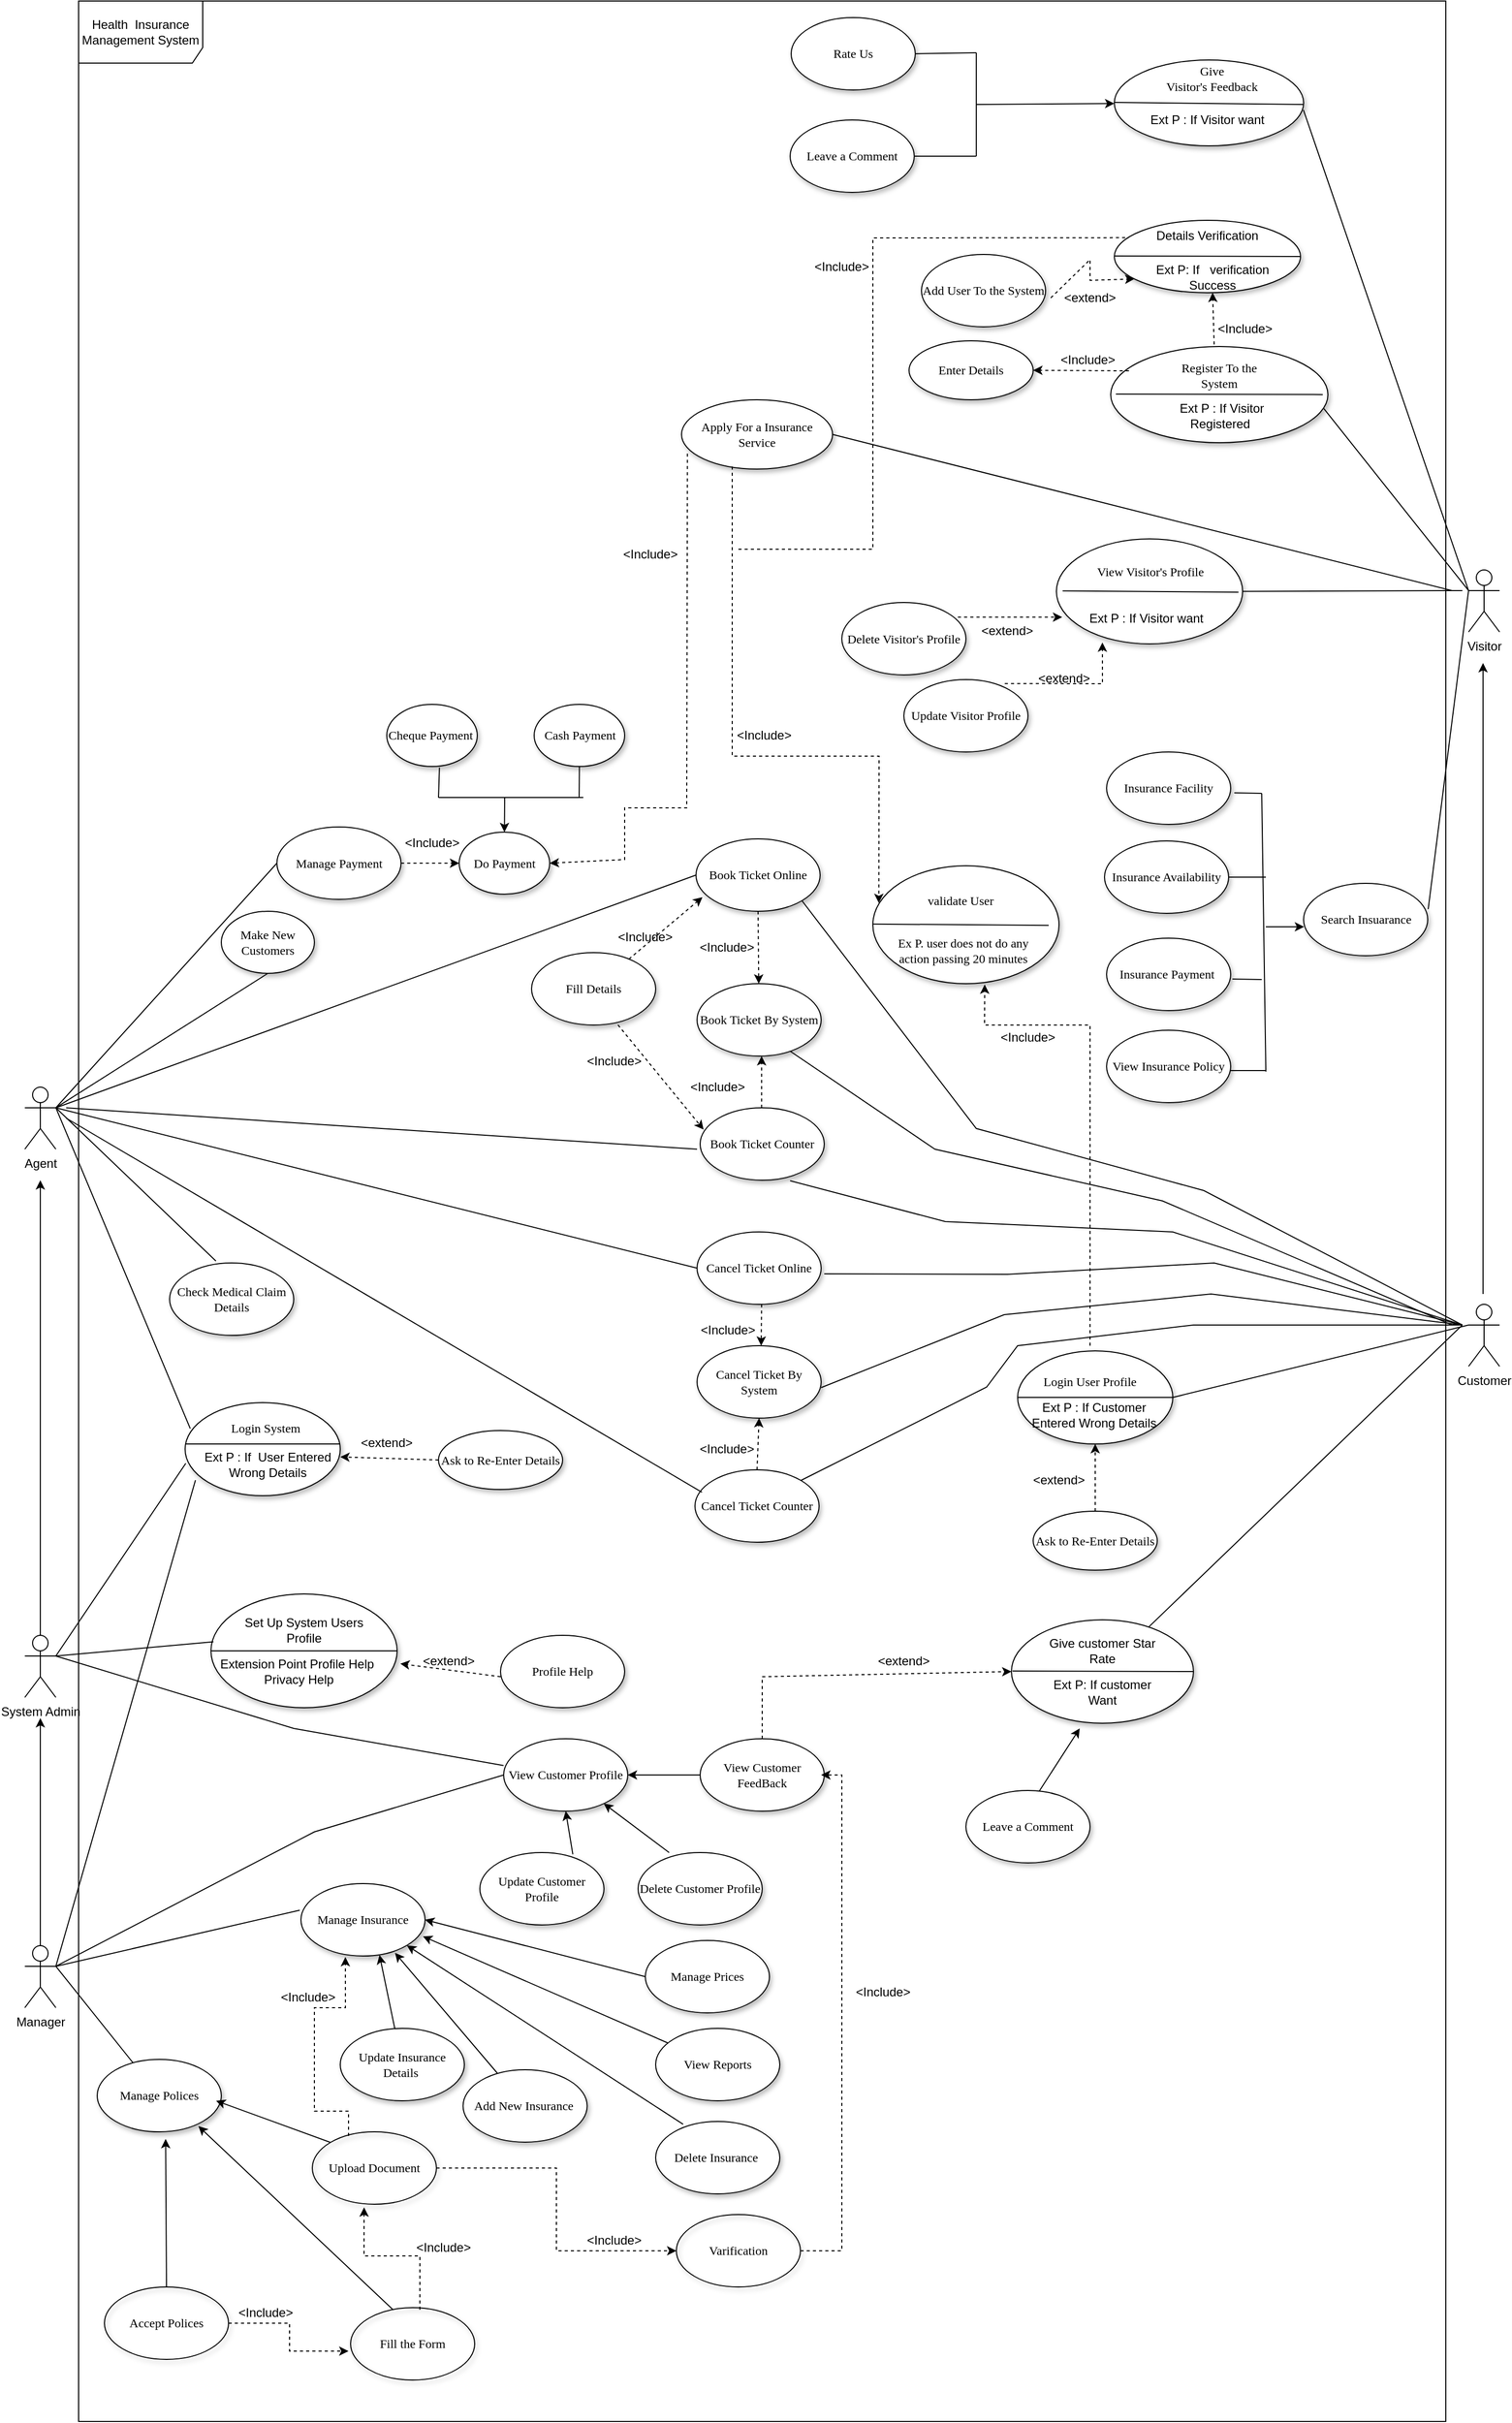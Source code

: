 <mxfile version="17.1.3" type="github">
  <diagram id="uJGwPPdDTHX9QC8XKyuE" name="Page-1">
    <mxGraphModel dx="2705" dy="3005" grid="1" gridSize="10" guides="1" tooltips="1" connect="1" arrows="1" fold="1" page="1" pageScale="1" pageWidth="850" pageHeight="1100" math="0" shadow="0">
      <root>
        <mxCell id="0" />
        <mxCell id="1" parent="0" />
        <mxCell id="yKrnhrEs9fii8439QQP5-1" value="Health&amp;nbsp; Insurance Management System" style="shape=umlFrame;whiteSpace=wrap;html=1;width=120;height=60;" parent="1" vertex="1">
          <mxGeometry x="1492" y="-830" width="1322" height="2340" as="geometry" />
        </mxCell>
        <mxCell id="yKrnhrEs9fii8439QQP5-2" value="" style="ellipse;whiteSpace=wrap;html=1;rounded=0;shadow=1;comic=0;labelBackgroundColor=none;strokeWidth=1;fontFamily=Verdana;fontSize=12;align=center;" parent="1" vertex="1">
          <mxGeometry x="1595" y="525" width="150" height="90" as="geometry" />
        </mxCell>
        <mxCell id="yKrnhrEs9fii8439QQP5-3" value="System Admin" style="shape=umlActor;verticalLabelPosition=bottom;verticalAlign=top;html=1;outlineConnect=0;" parent="1" vertex="1">
          <mxGeometry x="1440" y="750" width="30" height="60" as="geometry" />
        </mxCell>
        <mxCell id="yKrnhrEs9fii8439QQP5-4" value="&amp;lt;Include&amp;gt;" style="text;html=1;strokeColor=none;fillColor=none;align=center;verticalAlign=middle;whiteSpace=wrap;rounded=0;" parent="1" vertex="1">
          <mxGeometry x="2089" y="555" width="60" height="30" as="geometry" />
        </mxCell>
        <mxCell id="yKrnhrEs9fii8439QQP5-5" value="Fill Details" style="ellipse;whiteSpace=wrap;html=1;rounded=0;shadow=1;comic=0;labelBackgroundColor=none;strokeWidth=1;fontFamily=Verdana;fontSize=12;align=center;" parent="1" vertex="1">
          <mxGeometry x="1930" y="90" width="120" height="70" as="geometry" />
        </mxCell>
        <mxCell id="yKrnhrEs9fii8439QQP5-6" value="" style="endArrow=classic;html=1;rounded=0;dashed=1;entryX=0.052;entryY=0.805;entryDx=0;entryDy=0;entryPerimeter=0;" parent="1" source="yKrnhrEs9fii8439QQP5-5" target="yKrnhrEs9fii8439QQP5-52" edge="1">
          <mxGeometry width="50" height="50" relative="1" as="geometry">
            <mxPoint x="610" y="120" as="sourcePoint" />
            <mxPoint x="1990" y="260" as="targetPoint" />
            <Array as="points" />
          </mxGeometry>
        </mxCell>
        <mxCell id="yKrnhrEs9fii8439QQP5-7" value="" style="endArrow=classic;html=1;rounded=0;dashed=1;exitX=0.696;exitY=0.998;exitDx=0;exitDy=0;exitPerimeter=0;entryX=0.028;entryY=0.301;entryDx=0;entryDy=0;entryPerimeter=0;" parent="1" source="yKrnhrEs9fii8439QQP5-5" target="yKrnhrEs9fii8439QQP5-56" edge="1">
          <mxGeometry width="50" height="50" relative="1" as="geometry">
            <mxPoint x="722.677" y="254.663" as="sourcePoint" />
            <mxPoint x="1860" y="470" as="targetPoint" />
            <Array as="points" />
          </mxGeometry>
        </mxCell>
        <mxCell id="yKrnhrEs9fii8439QQP5-8" value="&amp;lt;Include&amp;gt;" style="text;html=1;strokeColor=none;fillColor=none;align=center;verticalAlign=middle;whiteSpace=wrap;rounded=0;" parent="1" vertex="1">
          <mxGeometry x="1803.75" y="-31.5" width="60" height="30" as="geometry" />
        </mxCell>
        <mxCell id="yKrnhrEs9fii8439QQP5-9" value="Visitor" style="shape=umlActor;verticalLabelPosition=bottom;verticalAlign=top;html=1;outlineConnect=0;" parent="1" vertex="1">
          <mxGeometry x="2836" y="-280" width="30" height="60" as="geometry" />
        </mxCell>
        <mxCell id="yKrnhrEs9fii8439QQP5-10" value="" style="ellipse;whiteSpace=wrap;html=1;rounded=0;shadow=1;comic=0;labelBackgroundColor=none;strokeWidth=1;fontFamily=Verdana;fontSize=12;align=center;" parent="1" vertex="1">
          <mxGeometry x="2490" y="-496" width="210" height="93" as="geometry" />
        </mxCell>
        <mxCell id="yKrnhrEs9fii8439QQP5-12" value="&lt;span style=&quot;font-family: &amp;#34;verdana&amp;#34;&quot;&gt;Register To the System&lt;/span&gt;" style="text;html=1;strokeColor=none;fillColor=none;align=center;verticalAlign=middle;whiteSpace=wrap;rounded=0;" parent="1" vertex="1">
          <mxGeometry x="2550" y="-483" width="90" height="30" as="geometry" />
        </mxCell>
        <mxCell id="yKrnhrEs9fii8439QQP5-13" value="" style="endArrow=none;html=1;rounded=0;exitX=0;exitY=0.5;exitDx=0;exitDy=0;entryX=1;entryY=0.5;entryDx=0;entryDy=0;" parent="1" edge="1">
          <mxGeometry width="50" height="50" relative="1" as="geometry">
            <mxPoint x="2495" y="-450.06" as="sourcePoint" />
            <mxPoint x="2695" y="-449.56" as="targetPoint" />
          </mxGeometry>
        </mxCell>
        <mxCell id="yKrnhrEs9fii8439QQP5-14" value="Enter Details" style="ellipse;whiteSpace=wrap;html=1;rounded=0;shadow=1;comic=0;labelBackgroundColor=none;strokeWidth=1;fontFamily=Verdana;fontSize=12;align=center;" parent="1" vertex="1">
          <mxGeometry x="2295" y="-501.5" width="120" height="57" as="geometry" />
        </mxCell>
        <mxCell id="yKrnhrEs9fii8439QQP5-16" value="" style="endArrow=classic;html=1;rounded=0;dashed=1;exitX=0.084;exitY=0.253;exitDx=0;exitDy=0;entryX=1;entryY=0.5;entryDx=0;entryDy=0;exitPerimeter=0;" parent="1" source="yKrnhrEs9fii8439QQP5-10" target="yKrnhrEs9fii8439QQP5-14" edge="1">
          <mxGeometry width="50" height="50" relative="1" as="geometry">
            <mxPoint x="2483.36" y="-439.473" as="sourcePoint" />
            <mxPoint x="2590" y="-326.18" as="targetPoint" />
            <Array as="points" />
          </mxGeometry>
        </mxCell>
        <mxCell id="yKrnhrEs9fii8439QQP5-17" value="" style="ellipse;whiteSpace=wrap;html=1;rounded=0;shadow=1;comic=0;labelBackgroundColor=none;strokeWidth=1;fontFamily=Verdana;fontSize=12;align=center;" parent="1" vertex="1">
          <mxGeometry x="2493.5" y="-618" width="180" height="70" as="geometry" />
        </mxCell>
        <mxCell id="yKrnhrEs9fii8439QQP5-18" value="Details Verification" style="text;html=1;strokeColor=none;fillColor=none;align=center;verticalAlign=middle;whiteSpace=wrap;rounded=0;" parent="1" vertex="1">
          <mxGeometry x="2531" y="-618" width="105" height="30" as="geometry" />
        </mxCell>
        <mxCell id="yKrnhrEs9fii8439QQP5-19" value="Ext P: If&amp;nbsp; &amp;nbsp;verification Success" style="text;html=1;strokeColor=none;fillColor=none;align=center;verticalAlign=middle;whiteSpace=wrap;rounded=0;" parent="1" vertex="1">
          <mxGeometry x="2526" y="-578" width="125" height="30" as="geometry" />
        </mxCell>
        <mxCell id="yKrnhrEs9fii8439QQP5-20" value="" style="endArrow=none;html=1;rounded=0;exitX=0;exitY=0.5;exitDx=0;exitDy=0;entryX=1;entryY=0.5;entryDx=0;entryDy=0;" parent="1" target="yKrnhrEs9fii8439QQP5-17" edge="1">
          <mxGeometry width="50" height="50" relative="1" as="geometry">
            <mxPoint x="2493.5" y="-583.5" as="sourcePoint" />
            <mxPoint x="2693.5" y="-583" as="targetPoint" />
          </mxGeometry>
        </mxCell>
        <mxCell id="yKrnhrEs9fii8439QQP5-21" value="" style="endArrow=classic;html=1;rounded=0;dashed=1;entryX=0.5;entryY=1;entryDx=0;entryDy=0;exitX=0;exitY=1;exitDx=0;exitDy=0;" parent="1" source="yKrnhrEs9fii8439QQP5-22" target="yKrnhrEs9fii8439QQP5-19" edge="1">
          <mxGeometry width="50" height="50" relative="1" as="geometry">
            <mxPoint x="2585" y="-471" as="sourcePoint" />
            <mxPoint x="2595" y="-368" as="targetPoint" />
            <Array as="points" />
          </mxGeometry>
        </mxCell>
        <mxCell id="yKrnhrEs9fii8439QQP5-22" value="&amp;lt;Include&amp;gt;" style="text;html=1;strokeColor=none;fillColor=none;align=center;verticalAlign=middle;whiteSpace=wrap;rounded=0;" parent="1" vertex="1">
          <mxGeometry x="2590" y="-528" width="60" height="30" as="geometry" />
        </mxCell>
        <mxCell id="yKrnhrEs9fii8439QQP5-23" value="Add User To the System" style="ellipse;whiteSpace=wrap;html=1;rounded=0;shadow=1;comic=0;labelBackgroundColor=none;strokeWidth=1;fontFamily=Verdana;fontSize=12;align=center;" parent="1" vertex="1">
          <mxGeometry x="2307" y="-585" width="120" height="70" as="geometry" />
        </mxCell>
        <mxCell id="yKrnhrEs9fii8439QQP5-24" value="" style="endArrow=classic;html=1;rounded=0;dashed=1;exitX=1.042;exitY=0.6;exitDx=0;exitDy=0;exitPerimeter=0;entryX=0.108;entryY=0.81;entryDx=0;entryDy=0;entryPerimeter=0;" parent="1" source="yKrnhrEs9fii8439QQP5-23" edge="1" target="yKrnhrEs9fii8439QQP5-17">
          <mxGeometry width="50" height="50" relative="1" as="geometry">
            <mxPoint x="2595" y="-308" as="sourcePoint" />
            <mxPoint x="2490" y="-580" as="targetPoint" />
            <Array as="points">
              <mxPoint x="2470" y="-580" />
              <mxPoint x="2470" y="-560" />
            </Array>
          </mxGeometry>
        </mxCell>
        <mxCell id="yKrnhrEs9fii8439QQP5-25" value="&amp;lt;extend&amp;gt;" style="text;html=1;strokeColor=none;fillColor=none;align=center;verticalAlign=middle;whiteSpace=wrap;rounded=0;" parent="1" vertex="1">
          <mxGeometry x="2440" y="-558" width="60" height="30" as="geometry" />
        </mxCell>
        <mxCell id="yKrnhrEs9fii8439QQP5-26" value="" style="endArrow=none;html=1;rounded=0;entryX=0;entryY=0.333;entryDx=0;entryDy=0;entryPerimeter=0;exitX=0.981;exitY=0.645;exitDx=0;exitDy=0;exitPerimeter=0;" parent="1" source="yKrnhrEs9fii8439QQP5-10" target="yKrnhrEs9fii8439QQP5-9" edge="1">
          <mxGeometry width="50" height="50" relative="1" as="geometry">
            <mxPoint x="2270" y="40" as="sourcePoint" />
            <mxPoint x="2320" y="-10" as="targetPoint" />
          </mxGeometry>
        </mxCell>
        <mxCell id="yKrnhrEs9fii8439QQP5-27" value="Search Insuarance" style="ellipse;whiteSpace=wrap;html=1;rounded=0;shadow=1;comic=0;labelBackgroundColor=none;strokeWidth=1;fontFamily=Verdana;fontSize=12;align=center;" parent="1" vertex="1">
          <mxGeometry x="2676.5" y="23" width="120" height="70" as="geometry" />
        </mxCell>
        <mxCell id="yKrnhrEs9fii8439QQP5-28" value="" style="endArrow=none;html=1;rounded=0;exitX=0;exitY=0.333;exitDx=0;exitDy=0;exitPerimeter=0;entryX=1.004;entryY=0.357;entryDx=0;entryDy=0;entryPerimeter=0;" parent="1" source="yKrnhrEs9fii8439QQP5-9" target="yKrnhrEs9fii8439QQP5-27" edge="1">
          <mxGeometry width="50" height="50" relative="1" as="geometry">
            <mxPoint x="2270" y="150" as="sourcePoint" />
            <mxPoint x="2320" y="100" as="targetPoint" />
          </mxGeometry>
        </mxCell>
        <mxCell id="yKrnhrEs9fii8439QQP5-29" value="Insurance Facility" style="ellipse;whiteSpace=wrap;html=1;rounded=0;shadow=1;comic=0;labelBackgroundColor=none;strokeWidth=1;fontFamily=Verdana;fontSize=12;align=center;" parent="1" vertex="1">
          <mxGeometry x="2486" y="-104" width="120" height="70" as="geometry" />
        </mxCell>
        <mxCell id="yKrnhrEs9fii8439QQP5-30" value="Insurance Availability" style="ellipse;whiteSpace=wrap;html=1;rounded=0;shadow=1;comic=0;labelBackgroundColor=none;strokeWidth=1;fontFamily=Verdana;fontSize=12;align=center;" parent="1" vertex="1">
          <mxGeometry x="2484" y="-18" width="120" height="70" as="geometry" />
        </mxCell>
        <mxCell id="yKrnhrEs9fii8439QQP5-31" value="Insurance Payment&amp;nbsp;" style="ellipse;whiteSpace=wrap;html=1;rounded=0;shadow=1;comic=0;labelBackgroundColor=none;strokeWidth=1;fontFamily=Verdana;fontSize=12;align=center;" parent="1" vertex="1">
          <mxGeometry x="2486" y="76" width="120" height="70" as="geometry" />
        </mxCell>
        <mxCell id="yKrnhrEs9fii8439QQP5-32" value="" style="endArrow=none;html=1;rounded=0;entryX=1.029;entryY=0.565;entryDx=0;entryDy=0;entryPerimeter=0;" parent="1" target="yKrnhrEs9fii8439QQP5-29" edge="1">
          <mxGeometry width="50" height="50" relative="1" as="geometry">
            <mxPoint x="2636" y="-64" as="sourcePoint" />
            <mxPoint x="2586" y="-24" as="targetPoint" />
          </mxGeometry>
        </mxCell>
        <mxCell id="yKrnhrEs9fii8439QQP5-33" value="" style="endArrow=none;html=1;rounded=0;entryX=1.014;entryY=0.565;entryDx=0;entryDy=0;entryPerimeter=0;" parent="1" target="yKrnhrEs9fii8439QQP5-31" edge="1">
          <mxGeometry width="50" height="50" relative="1" as="geometry">
            <mxPoint x="2636" y="116" as="sourcePoint" />
            <mxPoint x="2536" y="96" as="targetPoint" />
          </mxGeometry>
        </mxCell>
        <mxCell id="yKrnhrEs9fii8439QQP5-34" value="" style="endArrow=none;html=1;rounded=0;" parent="1" edge="1">
          <mxGeometry width="50" height="50" relative="1" as="geometry">
            <mxPoint x="2636" y="-64" as="sourcePoint" />
            <mxPoint x="2640" y="205" as="targetPoint" />
          </mxGeometry>
        </mxCell>
        <mxCell id="yKrnhrEs9fii8439QQP5-35" value="" style="endArrow=classic;html=1;rounded=0;entryX=0.004;entryY=0.6;entryDx=0;entryDy=0;entryPerimeter=0;" parent="1" target="yKrnhrEs9fii8439QQP5-27" edge="1">
          <mxGeometry width="50" height="50" relative="1" as="geometry">
            <mxPoint x="2640" y="65" as="sourcePoint" />
            <mxPoint x="2291" y="10" as="targetPoint" />
          </mxGeometry>
        </mxCell>
        <mxCell id="yKrnhrEs9fii8439QQP5-36" value="Customer" style="shape=umlActor;verticalLabelPosition=bottom;verticalAlign=top;html=1;outlineConnect=0;" parent="1" vertex="1">
          <mxGeometry x="2836" y="430" width="30" height="60" as="geometry" />
        </mxCell>
        <mxCell id="yKrnhrEs9fii8439QQP5-37" value="" style="endArrow=classic;html=1;rounded=0;" parent="1" edge="1">
          <mxGeometry width="50" height="50" relative="1" as="geometry">
            <mxPoint x="2850" y="420" as="sourcePoint" />
            <mxPoint x="2850" y="-190" as="targetPoint" />
          </mxGeometry>
        </mxCell>
        <mxCell id="yKrnhrEs9fii8439QQP5-38" value="" style="ellipse;whiteSpace=wrap;html=1;rounded=0;shadow=1;comic=0;labelBackgroundColor=none;strokeWidth=1;fontFamily=Verdana;fontSize=12;align=center;" parent="1" vertex="1">
          <mxGeometry x="2400" y="475" width="150" height="90" as="geometry" />
        </mxCell>
        <mxCell id="yKrnhrEs9fii8439QQP5-39" value="&lt;span style=&quot;font-family: &amp;#34;verdana&amp;#34;&quot;&gt;Login User Profile&lt;/span&gt;" style="text;html=1;strokeColor=none;fillColor=none;align=center;verticalAlign=middle;whiteSpace=wrap;rounded=0;" parent="1" vertex="1">
          <mxGeometry x="2410" y="490" width="120" height="30" as="geometry" />
        </mxCell>
        <mxCell id="yKrnhrEs9fii8439QQP5-40" value="Ext P : If Customer Entered Wrong Details" style="text;html=1;strokeColor=none;fillColor=none;align=center;verticalAlign=middle;whiteSpace=wrap;rounded=0;" parent="1" vertex="1">
          <mxGeometry x="2404" y="522" width="140" height="30" as="geometry" />
        </mxCell>
        <mxCell id="yKrnhrEs9fii8439QQP5-41" value="" style="endArrow=none;html=1;rounded=0;exitX=0;exitY=0.5;exitDx=0;exitDy=0;entryX=1;entryY=0.5;entryDx=0;entryDy=0;" parent="1" source="yKrnhrEs9fii8439QQP5-38" target="yKrnhrEs9fii8439QQP5-38" edge="1">
          <mxGeometry width="50" height="50" relative="1" as="geometry">
            <mxPoint x="2411.42" y="520.01" as="sourcePoint" />
            <mxPoint x="2540" y="520" as="targetPoint" />
          </mxGeometry>
        </mxCell>
        <mxCell id="yKrnhrEs9fii8439QQP5-42" value="Leave a Comment" style="ellipse;whiteSpace=wrap;html=1;rounded=0;shadow=1;comic=0;labelBackgroundColor=none;strokeWidth=1;fontFamily=Verdana;fontSize=12;align=center;" parent="1" vertex="1">
          <mxGeometry x="2350" y="900" width="120" height="70" as="geometry" />
        </mxCell>
        <mxCell id="yKrnhrEs9fii8439QQP5-43" value="" style="endArrow=classic;html=1;rounded=0;dashed=1;exitX=0.5;exitY=0;exitDx=0;exitDy=0;entryX=0.5;entryY=1;entryDx=0;entryDy=0;" parent="1" source="yKrnhrEs9fii8439QQP5-47" target="yKrnhrEs9fii8439QQP5-38" edge="1">
          <mxGeometry width="50" height="50" relative="1" as="geometry">
            <mxPoint x="2378.96" y="640.98" as="sourcePoint" />
            <mxPoint x="2450" y="560" as="targetPoint" />
            <Array as="points" />
          </mxGeometry>
        </mxCell>
        <mxCell id="yKrnhrEs9fii8439QQP5-44" value="&amp;lt;extend&amp;gt;" style="text;html=1;strokeColor=none;fillColor=none;align=center;verticalAlign=middle;whiteSpace=wrap;rounded=0;" parent="1" vertex="1">
          <mxGeometry x="2410" y="585" width="60" height="30" as="geometry" />
        </mxCell>
        <mxCell id="yKrnhrEs9fii8439QQP5-45" value="" style="endArrow=none;html=1;rounded=0;exitX=0;exitY=0.333;exitDx=0;exitDy=0;exitPerimeter=0;entryX=1;entryY=0.5;entryDx=0;entryDy=0;" parent="1" source="yKrnhrEs9fii8439QQP5-36" target="yKrnhrEs9fii8439QQP5-38" edge="1">
          <mxGeometry width="50" height="50" relative="1" as="geometry">
            <mxPoint x="2850" y="110" as="sourcePoint" />
            <mxPoint x="2747.98" y="114.99" as="targetPoint" />
          </mxGeometry>
        </mxCell>
        <mxCell id="yKrnhrEs9fii8439QQP5-46" value="" style="ellipse;whiteSpace=wrap;html=1;rounded=0;shadow=1;comic=0;labelBackgroundColor=none;strokeWidth=1;fontFamily=Verdana;fontSize=12;align=center;" parent="1" vertex="1">
          <mxGeometry x="2394" y="735" width="176" height="100" as="geometry" />
        </mxCell>
        <mxCell id="yKrnhrEs9fii8439QQP5-47" value="Ask to Re-Enter Details" style="ellipse;whiteSpace=wrap;html=1;rounded=0;shadow=1;comic=0;labelBackgroundColor=none;strokeWidth=1;fontFamily=Verdana;fontSize=12;align=center;" parent="1" vertex="1">
          <mxGeometry x="2415" y="630" width="120" height="57" as="geometry" />
        </mxCell>
        <mxCell id="yKrnhrEs9fii8439QQP5-48" value="Give customer Star Rate" style="text;html=1;strokeColor=none;fillColor=none;align=center;verticalAlign=middle;whiteSpace=wrap;rounded=0;" parent="1" vertex="1">
          <mxGeometry x="2427" y="750" width="110" height="30" as="geometry" />
        </mxCell>
        <mxCell id="yKrnhrEs9fii8439QQP5-49" value="" style="endArrow=none;html=1;rounded=0;exitX=0;exitY=0.5;exitDx=0;exitDy=0;entryX=1;entryY=0.5;entryDx=0;entryDy=0;" parent="1" target="yKrnhrEs9fii8439QQP5-46" edge="1">
          <mxGeometry width="50" height="50" relative="1" as="geometry">
            <mxPoint x="2395" y="784.5" as="sourcePoint" />
            <mxPoint x="2545" y="784.5" as="targetPoint" />
          </mxGeometry>
        </mxCell>
        <mxCell id="yKrnhrEs9fii8439QQP5-50" value="Ext P: If customer Want" style="text;html=1;strokeColor=none;fillColor=none;align=center;verticalAlign=middle;whiteSpace=wrap;rounded=0;" parent="1" vertex="1">
          <mxGeometry x="2427" y="790" width="110" height="30" as="geometry" />
        </mxCell>
        <mxCell id="yKrnhrEs9fii8439QQP5-51" value="" style="endArrow=none;html=1;rounded=0;" parent="1" target="yKrnhrEs9fii8439QQP5-46" edge="1">
          <mxGeometry width="50" height="50" relative="1" as="geometry">
            <mxPoint x="2830" y="450" as="sourcePoint" />
            <mxPoint x="2560" y="530" as="targetPoint" />
          </mxGeometry>
        </mxCell>
        <mxCell id="yKrnhrEs9fii8439QQP5-52" value="Book Ticket Online" style="ellipse;whiteSpace=wrap;html=1;rounded=0;shadow=1;comic=0;labelBackgroundColor=none;strokeWidth=1;fontFamily=Verdana;fontSize=12;align=center;" parent="1" vertex="1">
          <mxGeometry x="2089" y="-20" width="120" height="70" as="geometry" />
        </mxCell>
        <mxCell id="yKrnhrEs9fii8439QQP5-53" value="Cancel Ticket Counter" style="ellipse;whiteSpace=wrap;html=1;rounded=0;shadow=1;comic=0;labelBackgroundColor=none;strokeWidth=1;fontFamily=Verdana;fontSize=12;align=center;" parent="1" vertex="1">
          <mxGeometry x="2088" y="590" width="120" height="70" as="geometry" />
        </mxCell>
        <mxCell id="yKrnhrEs9fii8439QQP5-54" value="Cancel Ticket By System" style="ellipse;whiteSpace=wrap;html=1;rounded=0;shadow=1;comic=0;labelBackgroundColor=none;strokeWidth=1;fontFamily=Verdana;fontSize=12;align=center;" parent="1" vertex="1">
          <mxGeometry x="2090" y="470" width="120" height="70" as="geometry" />
        </mxCell>
        <mxCell id="yKrnhrEs9fii8439QQP5-55" value="Cancel Ticket Online" style="ellipse;whiteSpace=wrap;html=1;rounded=0;shadow=1;comic=0;labelBackgroundColor=none;strokeWidth=1;fontFamily=Verdana;fontSize=12;align=center;" parent="1" vertex="1">
          <mxGeometry x="2090" y="360" width="120" height="70" as="geometry" />
        </mxCell>
        <mxCell id="yKrnhrEs9fii8439QQP5-56" value="Book Ticket Counter" style="ellipse;whiteSpace=wrap;html=1;rounded=0;shadow=1;comic=0;labelBackgroundColor=none;strokeWidth=1;fontFamily=Verdana;fontSize=12;align=center;" parent="1" vertex="1">
          <mxGeometry x="2093" y="240" width="120" height="70" as="geometry" />
        </mxCell>
        <mxCell id="yKrnhrEs9fii8439QQP5-57" value="Book Ticket By System" style="ellipse;whiteSpace=wrap;html=1;rounded=0;shadow=1;comic=0;labelBackgroundColor=none;strokeWidth=1;fontFamily=Verdana;fontSize=12;align=center;" parent="1" vertex="1">
          <mxGeometry x="2090" y="120" width="120" height="70" as="geometry" />
        </mxCell>
        <mxCell id="yKrnhrEs9fii8439QQP5-58" value="" style="endArrow=none;html=1;rounded=0;entryX=1;entryY=0;entryDx=0;entryDy=0;" parent="1" target="yKrnhrEs9fii8439QQP5-53" edge="1">
          <mxGeometry width="50" height="50" relative="1" as="geometry">
            <mxPoint x="2830" y="450" as="sourcePoint" />
            <mxPoint x="2560" y="530" as="targetPoint" />
            <Array as="points">
              <mxPoint x="2570" y="450" />
              <mxPoint x="2400" y="470" />
              <mxPoint x="2370" y="510" />
            </Array>
          </mxGeometry>
        </mxCell>
        <mxCell id="yKrnhrEs9fii8439QQP5-59" value="" style="endArrow=none;html=1;rounded=0;entryX=1;entryY=0;entryDx=0;entryDy=0;" parent="1" edge="1">
          <mxGeometry width="50" height="50" relative="1" as="geometry">
            <mxPoint x="2830" y="450" as="sourcePoint" />
            <mxPoint x="2210.002" y="510.508" as="targetPoint" />
            <Array as="points">
              <mxPoint x="2587" y="420" />
              <mxPoint x="2387" y="440" />
            </Array>
          </mxGeometry>
        </mxCell>
        <mxCell id="yKrnhrEs9fii8439QQP5-60" value="" style="endArrow=none;html=1;rounded=0;entryX=1;entryY=0;entryDx=0;entryDy=0;" parent="1" edge="1">
          <mxGeometry width="50" height="50" relative="1" as="geometry">
            <mxPoint x="2830" y="450" as="sourcePoint" />
            <mxPoint x="2213.002" y="400.508" as="targetPoint" />
            <Array as="points">
              <mxPoint x="2590" y="390" />
              <mxPoint x="2390" y="401" />
            </Array>
          </mxGeometry>
        </mxCell>
        <mxCell id="yKrnhrEs9fii8439QQP5-61" value="" style="endArrow=none;html=1;rounded=0;entryX=1;entryY=0;entryDx=0;entryDy=0;" parent="1" edge="1">
          <mxGeometry width="50" height="50" relative="1" as="geometry">
            <mxPoint x="2830" y="450" as="sourcePoint" />
            <mxPoint x="2180.002" y="310.508" as="targetPoint" />
            <Array as="points">
              <mxPoint x="2550" y="360" />
              <mxPoint x="2330" y="350" />
            </Array>
          </mxGeometry>
        </mxCell>
        <mxCell id="yKrnhrEs9fii8439QQP5-62" value="" style="endArrow=none;html=1;rounded=0;entryX=1;entryY=0;entryDx=0;entryDy=0;" parent="1" edge="1">
          <mxGeometry width="50" height="50" relative="1" as="geometry">
            <mxPoint x="2820" y="450" as="sourcePoint" />
            <mxPoint x="2180.002" y="185.258" as="targetPoint" />
            <Array as="points">
              <mxPoint x="2540" y="330" />
              <mxPoint x="2320" y="280" />
            </Array>
          </mxGeometry>
        </mxCell>
        <mxCell id="yKrnhrEs9fii8439QQP5-63" value="" style="endArrow=none;html=1;rounded=0;entryX=1;entryY=1;entryDx=0;entryDy=0;" parent="1" target="yKrnhrEs9fii8439QQP5-52" edge="1">
          <mxGeometry width="50" height="50" relative="1" as="geometry">
            <mxPoint x="2830" y="450" as="sourcePoint" />
            <mxPoint x="2190.002" y="195.258" as="targetPoint" />
            <Array as="points">
              <mxPoint x="2580" y="320" />
              <mxPoint x="2360" y="260" />
            </Array>
          </mxGeometry>
        </mxCell>
        <mxCell id="yKrnhrEs9fii8439QQP5-64" value="" style="endArrow=classic;html=1;rounded=0;dashed=1;exitX=0.5;exitY=1;exitDx=0;exitDy=0;" parent="1" source="yKrnhrEs9fii8439QQP5-52" target="yKrnhrEs9fii8439QQP5-57" edge="1">
          <mxGeometry width="50" height="50" relative="1" as="geometry">
            <mxPoint x="1610" y="330" as="sourcePoint" />
            <mxPoint x="1600" y="400" as="targetPoint" />
            <Array as="points" />
          </mxGeometry>
        </mxCell>
        <mxCell id="yKrnhrEs9fii8439QQP5-65" value="" style="endArrow=classic;html=1;rounded=0;dashed=1;" parent="1" edge="1">
          <mxGeometry width="50" height="50" relative="1" as="geometry">
            <mxPoint x="2152.41" y="430" as="sourcePoint" />
            <mxPoint x="2152" y="470" as="targetPoint" />
            <Array as="points" />
          </mxGeometry>
        </mxCell>
        <mxCell id="yKrnhrEs9fii8439QQP5-66" value="" style="endArrow=classic;html=1;rounded=0;dashed=1;exitX=0.5;exitY=0;exitDx=0;exitDy=0;entryX=0.5;entryY=1;entryDx=0;entryDy=0;" parent="1" source="yKrnhrEs9fii8439QQP5-53" target="yKrnhrEs9fii8439QQP5-54" edge="1">
          <mxGeometry width="50" height="50" relative="1" as="geometry">
            <mxPoint x="1848.96" y="598.49" as="sourcePoint" />
            <mxPoint x="1840" y="541.5" as="targetPoint" />
            <Array as="points" />
          </mxGeometry>
        </mxCell>
        <mxCell id="yKrnhrEs9fii8439QQP5-67" value="&amp;lt;Include&amp;gt;" style="text;html=1;strokeColor=none;fillColor=none;align=center;verticalAlign=middle;whiteSpace=wrap;rounded=0;" parent="1" vertex="1">
          <mxGeometry x="2090" y="440" width="60" height="30" as="geometry" />
        </mxCell>
        <mxCell id="yKrnhrEs9fii8439QQP5-68" value="" style="endArrow=classic;html=1;rounded=0;dashed=1;exitX=0.5;exitY=0;exitDx=0;exitDy=0;entryX=0.5;entryY=1;entryDx=0;entryDy=0;" parent="1" edge="1">
          <mxGeometry width="50" height="50" relative="1" as="geometry">
            <mxPoint x="2152.41" y="240" as="sourcePoint" />
            <mxPoint x="2152.41" y="190" as="targetPoint" />
            <Array as="points" />
          </mxGeometry>
        </mxCell>
        <mxCell id="yKrnhrEs9fii8439QQP5-69" value="&amp;lt;Include&amp;gt;" style="text;html=1;strokeColor=none;fillColor=none;align=center;verticalAlign=middle;whiteSpace=wrap;rounded=0;" parent="1" vertex="1">
          <mxGeometry x="2080" y="205" width="60" height="30" as="geometry" />
        </mxCell>
        <mxCell id="yKrnhrEs9fii8439QQP5-70" value="&amp;lt;Include&amp;gt;" style="text;html=1;strokeColor=none;fillColor=none;align=center;verticalAlign=middle;whiteSpace=wrap;rounded=0;" parent="1" vertex="1">
          <mxGeometry x="2089" y="70" width="60" height="30" as="geometry" />
        </mxCell>
        <mxCell id="yKrnhrEs9fii8439QQP5-71" value="&amp;lt;Include&amp;gt;" style="text;html=1;strokeColor=none;fillColor=none;align=center;verticalAlign=middle;whiteSpace=wrap;rounded=0;" parent="1" vertex="1">
          <mxGeometry x="2010" y="60" width="60" height="30" as="geometry" />
        </mxCell>
        <mxCell id="yKrnhrEs9fii8439QQP5-72" value="&amp;lt;Include&amp;gt;" style="text;html=1;strokeColor=none;fillColor=none;align=center;verticalAlign=middle;whiteSpace=wrap;rounded=0;" parent="1" vertex="1">
          <mxGeometry x="1980" y="180" width="60" height="30" as="geometry" />
        </mxCell>
        <mxCell id="yKrnhrEs9fii8439QQP5-73" value="Agent" style="shape=umlActor;verticalLabelPosition=bottom;verticalAlign=top;html=1;outlineConnect=0;" parent="1" vertex="1">
          <mxGeometry x="1440" y="220" width="30" height="60" as="geometry" />
        </mxCell>
        <mxCell id="yKrnhrEs9fii8439QQP5-74" value="Make New Customers" style="ellipse;whiteSpace=wrap;html=1;rounded=0;shadow=1;comic=0;labelBackgroundColor=none;strokeWidth=1;fontFamily=Verdana;fontSize=12;align=center;" parent="1" vertex="1">
          <mxGeometry x="1630" y="50" width="90" height="60" as="geometry" />
        </mxCell>
        <mxCell id="yKrnhrEs9fii8439QQP5-75" value="" style="endArrow=classic;html=1;rounded=0;exitX=0.5;exitY=0;exitDx=0;exitDy=0;exitPerimeter=0;" parent="1" source="yKrnhrEs9fii8439QQP5-3" edge="1">
          <mxGeometry width="50" height="50" relative="1" as="geometry">
            <mxPoint x="1640" y="250" as="sourcePoint" />
            <mxPoint x="1455" y="310" as="targetPoint" />
          </mxGeometry>
        </mxCell>
        <mxCell id="yKrnhrEs9fii8439QQP5-76" value="" style="endArrow=none;html=1;rounded=0;exitX=1;exitY=0.333;exitDx=0;exitDy=0;exitPerimeter=0;entryX=0.5;entryY=1;entryDx=0;entryDy=0;" parent="1" source="yKrnhrEs9fii8439QQP5-73" target="yKrnhrEs9fii8439QQP5-74" edge="1">
          <mxGeometry width="50" height="50" relative="1" as="geometry">
            <mxPoint x="1640" y="250" as="sourcePoint" />
            <mxPoint x="1690" y="200" as="targetPoint" />
          </mxGeometry>
        </mxCell>
        <mxCell id="yKrnhrEs9fii8439QQP5-77" value="Check Medical Claim Details" style="ellipse;whiteSpace=wrap;html=1;rounded=0;shadow=1;comic=0;labelBackgroundColor=none;strokeWidth=1;fontFamily=Verdana;fontSize=12;align=center;" parent="1" vertex="1">
          <mxGeometry x="1580" y="390" width="120" height="70" as="geometry" />
        </mxCell>
        <mxCell id="yKrnhrEs9fii8439QQP5-78" value="" style="endArrow=none;html=1;rounded=0;exitX=1;exitY=0.333;exitDx=0;exitDy=0;exitPerimeter=0;entryX=0.373;entryY=-0.027;entryDx=0;entryDy=0;entryPerimeter=0;" parent="1" source="yKrnhrEs9fii8439QQP5-73" target="yKrnhrEs9fii8439QQP5-77" edge="1">
          <mxGeometry width="50" height="50" relative="1" as="geometry">
            <mxPoint x="1480" y="250" as="sourcePoint" />
            <mxPoint x="1615" y="-90" as="targetPoint" />
          </mxGeometry>
        </mxCell>
        <mxCell id="yKrnhrEs9fii8439QQP5-79" value="Manage Insurance" style="ellipse;whiteSpace=wrap;html=1;rounded=0;shadow=1;comic=0;labelBackgroundColor=none;strokeWidth=1;fontFamily=Verdana;fontSize=12;align=center;" parent="1" vertex="1">
          <mxGeometry x="1707" y="990" width="120" height="70" as="geometry" />
        </mxCell>
        <mxCell id="yKrnhrEs9fii8439QQP5-80" value="Manage Polices" style="ellipse;whiteSpace=wrap;html=1;rounded=0;shadow=1;comic=0;labelBackgroundColor=none;strokeWidth=1;fontFamily=Verdana;fontSize=12;align=center;" parent="1" vertex="1">
          <mxGeometry x="1510" y="1160" width="120" height="70" as="geometry" />
        </mxCell>
        <mxCell id="yKrnhrEs9fii8439QQP5-81" value="Profile Help" style="ellipse;whiteSpace=wrap;html=1;rounded=0;shadow=1;comic=0;labelBackgroundColor=none;strokeWidth=1;fontFamily=Verdana;fontSize=12;align=center;" parent="1" vertex="1">
          <mxGeometry x="1900" y="750" width="120" height="70" as="geometry" />
        </mxCell>
        <mxCell id="yKrnhrEs9fii8439QQP5-82" value="&amp;lt;extend&amp;gt;" style="text;html=1;strokeColor=none;fillColor=none;align=center;verticalAlign=middle;whiteSpace=wrap;rounded=0;" parent="1" vertex="1">
          <mxGeometry x="1820" y="760" width="60" height="30" as="geometry" />
        </mxCell>
        <mxCell id="yKrnhrEs9fii8439QQP5-83" value="&amp;nbsp;" style="ellipse;whiteSpace=wrap;html=1;rounded=0;shadow=1;comic=0;labelBackgroundColor=none;strokeWidth=1;fontFamily=Verdana;fontSize=12;align=center;" parent="1" vertex="1">
          <mxGeometry x="1620" y="710" width="180" height="110" as="geometry" />
        </mxCell>
        <mxCell id="yKrnhrEs9fii8439QQP5-84" value="Set Up System Users Profile" style="text;html=1;strokeColor=none;fillColor=none;align=center;verticalAlign=middle;whiteSpace=wrap;rounded=0;" parent="1" vertex="1">
          <mxGeometry x="1650" y="730" width="120" height="30" as="geometry" />
        </mxCell>
        <mxCell id="yKrnhrEs9fii8439QQP5-85" value="Extension Point Profile Help&amp;nbsp;&lt;br&gt;Privacy Help" style="text;html=1;strokeColor=none;fillColor=none;align=center;verticalAlign=middle;whiteSpace=wrap;rounded=0;" parent="1" vertex="1">
          <mxGeometry x="1620" y="770" width="170" height="30" as="geometry" />
        </mxCell>
        <mxCell id="yKrnhrEs9fii8439QQP5-86" value="" style="endArrow=none;html=1;rounded=0;exitX=0;exitY=0.5;exitDx=0;exitDy=0;entryX=1;entryY=0.5;entryDx=0;entryDy=0;" parent="1" edge="1">
          <mxGeometry width="50" height="50" relative="1" as="geometry">
            <mxPoint x="1620" y="765" as="sourcePoint" />
            <mxPoint x="1800" y="765" as="targetPoint" />
          </mxGeometry>
        </mxCell>
        <mxCell id="yKrnhrEs9fii8439QQP5-87" value="" style="endArrow=classic;html=1;rounded=0;dashed=1;entryX=1.017;entryY=0.613;entryDx=0;entryDy=0;entryPerimeter=0;" parent="1" target="yKrnhrEs9fii8439QQP5-83" edge="1">
          <mxGeometry width="50" height="50" relative="1" as="geometry">
            <mxPoint x="1900" y="790" as="sourcePoint" />
            <mxPoint x="1789.12" y="801.82" as="targetPoint" />
            <Array as="points" />
          </mxGeometry>
        </mxCell>
        <mxCell id="yKrnhrEs9fii8439QQP5-88" value="" style="endArrow=none;html=1;rounded=0;exitX=1;exitY=0.333;exitDx=0;exitDy=0;exitPerimeter=0;entryX=0.013;entryY=0.421;entryDx=0;entryDy=0;entryPerimeter=0;" parent="1" source="yKrnhrEs9fii8439QQP5-3" target="yKrnhrEs9fii8439QQP5-83" edge="1">
          <mxGeometry width="50" height="50" relative="1" as="geometry">
            <mxPoint x="1480" y="250" as="sourcePoint" />
            <mxPoint x="1630" y="830" as="targetPoint" />
          </mxGeometry>
        </mxCell>
        <mxCell id="yKrnhrEs9fii8439QQP5-89" value="" style="endArrow=none;html=1;rounded=0;exitX=1;exitY=0.333;exitDx=0;exitDy=0;exitPerimeter=0;entryX=-0.01;entryY=0.368;entryDx=0;entryDy=0;entryPerimeter=0;" parent="1" source="yKrnhrEs9fii8439QQP5-124" target="yKrnhrEs9fii8439QQP5-79" edge="1">
          <mxGeometry width="50" height="50" relative="1" as="geometry">
            <mxPoint x="1480" y="780" as="sourcePoint" />
            <mxPoint x="1652.34" y="846.31" as="targetPoint" />
          </mxGeometry>
        </mxCell>
        <mxCell id="yKrnhrEs9fii8439QQP5-90" value="" style="endArrow=none;html=1;rounded=0;exitX=1;exitY=0.333;exitDx=0;exitDy=0;exitPerimeter=0;" parent="1" source="yKrnhrEs9fii8439QQP5-124" target="yKrnhrEs9fii8439QQP5-80" edge="1">
          <mxGeometry width="50" height="50" relative="1" as="geometry">
            <mxPoint x="1470" y="770" as="sourcePoint" />
            <mxPoint x="1728.8" y="975.76" as="targetPoint" />
          </mxGeometry>
        </mxCell>
        <mxCell id="yKrnhrEs9fii8439QQP5-91" value="" style="endArrow=none;html=1;rounded=0;exitX=1;exitY=0.333;exitDx=0;exitDy=0;exitPerimeter=0;entryX=0.056;entryY=0.31;entryDx=0;entryDy=0;entryPerimeter=0;" parent="1" target="yKrnhrEs9fii8439QQP5-53" edge="1">
          <mxGeometry width="50" height="50" relative="1" as="geometry">
            <mxPoint x="1480" y="250" as="sourcePoint" />
            <mxPoint x="1574.76" y="438.11" as="targetPoint" />
          </mxGeometry>
        </mxCell>
        <mxCell id="yKrnhrEs9fii8439QQP5-92" value="" style="endArrow=none;html=1;rounded=0;entryX=0;entryY=0.5;entryDx=0;entryDy=0;" parent="1" target="yKrnhrEs9fii8439QQP5-55" edge="1">
          <mxGeometry width="50" height="50" relative="1" as="geometry">
            <mxPoint x="1470" y="240" as="sourcePoint" />
            <mxPoint x="2106.72" y="621.7" as="targetPoint" />
          </mxGeometry>
        </mxCell>
        <mxCell id="yKrnhrEs9fii8439QQP5-93" value="" style="endArrow=none;html=1;rounded=0;" parent="1" edge="1">
          <mxGeometry width="50" height="50" relative="1" as="geometry">
            <mxPoint x="1480" y="240" as="sourcePoint" />
            <mxPoint x="2090" y="280" as="targetPoint" />
          </mxGeometry>
        </mxCell>
        <mxCell id="yKrnhrEs9fii8439QQP5-94" value="" style="endArrow=none;html=1;rounded=0;exitX=1;exitY=0.333;exitDx=0;exitDy=0;exitPerimeter=0;entryX=0;entryY=0.5;entryDx=0;entryDy=0;" parent="1" source="yKrnhrEs9fii8439QQP5-73" target="yKrnhrEs9fii8439QQP5-52" edge="1">
          <mxGeometry width="50" height="50" relative="1" as="geometry">
            <mxPoint x="1490" y="250" as="sourcePoint" />
            <mxPoint x="2100" y="290" as="targetPoint" />
          </mxGeometry>
        </mxCell>
        <mxCell id="yKrnhrEs9fii8439QQP5-95" value="Manage Payment" style="ellipse;whiteSpace=wrap;html=1;rounded=0;shadow=1;comic=0;labelBackgroundColor=none;strokeWidth=1;fontFamily=Verdana;fontSize=12;align=center;" parent="1" vertex="1">
          <mxGeometry x="1683.75" y="-31.5" width="120" height="70" as="geometry" />
        </mxCell>
        <mxCell id="yKrnhrEs9fii8439QQP5-96" value="Do Payment" style="ellipse;whiteSpace=wrap;html=1;rounded=0;shadow=1;comic=0;labelBackgroundColor=none;strokeWidth=1;fontFamily=Verdana;fontSize=12;align=center;" parent="1" vertex="1">
          <mxGeometry x="1860" y="-26.5" width="87.5" height="60" as="geometry" />
        </mxCell>
        <mxCell id="yKrnhrEs9fii8439QQP5-97" value="Cheque Payment&amp;nbsp;" style="ellipse;whiteSpace=wrap;html=1;rounded=0;shadow=1;comic=0;labelBackgroundColor=none;strokeWidth=1;fontFamily=Verdana;fontSize=12;align=center;" parent="1" vertex="1">
          <mxGeometry x="1790" y="-150" width="87.5" height="60" as="geometry" />
        </mxCell>
        <mxCell id="yKrnhrEs9fii8439QQP5-98" value="Cash Payment" style="ellipse;whiteSpace=wrap;html=1;rounded=0;shadow=1;comic=0;labelBackgroundColor=none;strokeWidth=1;fontFamily=Verdana;fontSize=12;align=center;" parent="1" vertex="1">
          <mxGeometry x="1932.5" y="-150" width="87.5" height="60" as="geometry" />
        </mxCell>
        <mxCell id="yKrnhrEs9fii8439QQP5-99" value="" style="endArrow=none;html=1;rounded=0;" parent="1" edge="1">
          <mxGeometry width="50" height="50" relative="1" as="geometry">
            <mxPoint x="1980" y="-60" as="sourcePoint" />
            <mxPoint x="1840" y="-60" as="targetPoint" />
          </mxGeometry>
        </mxCell>
        <mxCell id="yKrnhrEs9fii8439QQP5-100" value="" style="endArrow=none;html=1;rounded=0;exitX=0.582;exitY=1.019;exitDx=0;exitDy=0;exitPerimeter=0;" parent="1" source="yKrnhrEs9fii8439QQP5-97" edge="1">
          <mxGeometry width="50" height="50" relative="1" as="geometry">
            <mxPoint x="1710" y="600" as="sourcePoint" />
            <mxPoint x="1840" y="-60" as="targetPoint" />
          </mxGeometry>
        </mxCell>
        <mxCell id="yKrnhrEs9fii8439QQP5-101" value="" style="endArrow=none;html=1;rounded=0;entryX=0.5;entryY=1;entryDx=0;entryDy=0;" parent="1" target="yKrnhrEs9fii8439QQP5-98" edge="1">
          <mxGeometry width="50" height="50" relative="1" as="geometry">
            <mxPoint x="1976" y="-60" as="sourcePoint" />
            <mxPoint x="1580" y="510" as="targetPoint" />
          </mxGeometry>
        </mxCell>
        <mxCell id="yKrnhrEs9fii8439QQP5-102" value="" style="endArrow=classic;html=1;rounded=0;dashed=1;exitX=1;exitY=0.5;exitDx=0;exitDy=0;entryX=0;entryY=0.5;entryDx=0;entryDy=0;" parent="1" source="yKrnhrEs9fii8439QQP5-95" target="yKrnhrEs9fii8439QQP5-96" edge="1">
          <mxGeometry width="50" height="50" relative="1" as="geometry">
            <mxPoint x="2162.41" y="250" as="sourcePoint" />
            <mxPoint x="2162.41" y="200" as="targetPoint" />
            <Array as="points" />
          </mxGeometry>
        </mxCell>
        <mxCell id="yKrnhrEs9fii8439QQP5-103" value="" style="endArrow=classic;html=1;rounded=0;entryX=0.5;entryY=0;entryDx=0;entryDy=0;" parent="1" target="yKrnhrEs9fii8439QQP5-96" edge="1">
          <mxGeometry width="50" height="50" relative="1" as="geometry">
            <mxPoint x="1904" y="-60" as="sourcePoint" />
            <mxPoint x="1760" y="620" as="targetPoint" />
          </mxGeometry>
        </mxCell>
        <mxCell id="yKrnhrEs9fii8439QQP5-104" value="" style="endArrow=none;html=1;rounded=0;exitX=1;exitY=0.333;exitDx=0;exitDy=0;exitPerimeter=0;entryX=0;entryY=0.5;entryDx=0;entryDy=0;" parent="1" source="yKrnhrEs9fii8439QQP5-73" target="yKrnhrEs9fii8439QQP5-95" edge="1">
          <mxGeometry width="50" height="50" relative="1" as="geometry">
            <mxPoint x="1480" y="250" as="sourcePoint" />
            <mxPoint x="1634.76" y="398.11" as="targetPoint" />
          </mxGeometry>
        </mxCell>
        <mxCell id="yKrnhrEs9fii8439QQP5-105" value="View Customer Profile" style="ellipse;whiteSpace=wrap;html=1;rounded=0;shadow=1;comic=0;labelBackgroundColor=none;strokeWidth=1;fontFamily=Verdana;fontSize=12;align=center;" parent="1" vertex="1">
          <mxGeometry x="1903" y="850" width="120" height="70" as="geometry" />
        </mxCell>
        <mxCell id="yKrnhrEs9fii8439QQP5-106" value="Update Customer Profile" style="ellipse;whiteSpace=wrap;html=1;rounded=0;shadow=1;comic=0;labelBackgroundColor=none;strokeWidth=1;fontFamily=Verdana;fontSize=12;align=center;" parent="1" vertex="1">
          <mxGeometry x="1880" y="960" width="120" height="70" as="geometry" />
        </mxCell>
        <mxCell id="yKrnhrEs9fii8439QQP5-107" value="" style="endArrow=classic;html=1;rounded=0;exitX=0.591;exitY=0.009;exitDx=0;exitDy=0;exitPerimeter=0;entryX=0.375;entryY=1.05;entryDx=0;entryDy=0;entryPerimeter=0;" parent="1" source="yKrnhrEs9fii8439QQP5-42" target="yKrnhrEs9fii8439QQP5-46" edge="1">
          <mxGeometry width="50" height="50" relative="1" as="geometry">
            <mxPoint x="2070" y="850" as="sourcePoint" />
            <mxPoint x="2120" y="800" as="targetPoint" />
          </mxGeometry>
        </mxCell>
        <mxCell id="yKrnhrEs9fii8439QQP5-108" value="View Customer FeedBack" style="ellipse;whiteSpace=wrap;html=1;rounded=0;shadow=1;comic=0;labelBackgroundColor=none;strokeWidth=1;fontFamily=Verdana;fontSize=12;align=center;" parent="1" vertex="1">
          <mxGeometry x="2093" y="850" width="120" height="70" as="geometry" />
        </mxCell>
        <mxCell id="yKrnhrEs9fii8439QQP5-109" value="Delete Customer Profile" style="ellipse;whiteSpace=wrap;html=1;rounded=0;shadow=1;comic=0;labelBackgroundColor=none;strokeWidth=1;fontFamily=Verdana;fontSize=12;align=center;" parent="1" vertex="1">
          <mxGeometry x="2033" y="960" width="120" height="70" as="geometry" />
        </mxCell>
        <mxCell id="yKrnhrEs9fii8439QQP5-110" value="" style="endArrow=classic;html=1;rounded=0;exitX=0.749;exitY=0.024;exitDx=0;exitDy=0;exitPerimeter=0;entryX=0.5;entryY=1;entryDx=0;entryDy=0;" parent="1" source="yKrnhrEs9fii8439QQP5-106" target="yKrnhrEs9fii8439QQP5-105" edge="1">
          <mxGeometry width="50" height="50" relative="1" as="geometry">
            <mxPoint x="2393.92" y="860.63" as="sourcePoint" />
            <mxPoint x="2433" y="800" as="targetPoint" />
          </mxGeometry>
        </mxCell>
        <mxCell id="yKrnhrEs9fii8439QQP5-111" value="" style="endArrow=classic;html=1;rounded=0;exitX=0.25;exitY=0;exitDx=0;exitDy=0;exitPerimeter=0;" parent="1" source="yKrnhrEs9fii8439QQP5-109" target="yKrnhrEs9fii8439QQP5-105" edge="1">
          <mxGeometry width="50" height="50" relative="1" as="geometry">
            <mxPoint x="1972.88" y="961.68" as="sourcePoint" />
            <mxPoint x="1973" y="930" as="targetPoint" />
          </mxGeometry>
        </mxCell>
        <mxCell id="yKrnhrEs9fii8439QQP5-112" value="" style="endArrow=classic;html=1;rounded=0;exitX=0;exitY=0.5;exitDx=0;exitDy=0;entryX=1;entryY=0.5;entryDx=0;entryDy=0;" parent="1" source="yKrnhrEs9fii8439QQP5-108" target="yKrnhrEs9fii8439QQP5-105" edge="1">
          <mxGeometry width="50" height="50" relative="1" as="geometry">
            <mxPoint x="2073" y="970" as="sourcePoint" />
            <mxPoint x="2009.917" y="922.591" as="targetPoint" />
          </mxGeometry>
        </mxCell>
        <mxCell id="yKrnhrEs9fii8439QQP5-113" value="" style="endArrow=none;html=1;rounded=0;entryX=-0.001;entryY=0.37;entryDx=0;entryDy=0;entryPerimeter=0;" parent="1" target="yKrnhrEs9fii8439QQP5-105" edge="1">
          <mxGeometry width="50" height="50" relative="1" as="geometry">
            <mxPoint x="1470" y="770" as="sourcePoint" />
            <mxPoint x="1728.8" y="975.76" as="targetPoint" />
            <Array as="points">
              <mxPoint x="1700" y="840" />
            </Array>
          </mxGeometry>
        </mxCell>
        <mxCell id="yKrnhrEs9fii8439QQP5-114" value="" style="endArrow=classic;html=1;rounded=0;dashed=1;exitX=0.5;exitY=0;exitDx=0;exitDy=0;entryX=0;entryY=0.5;entryDx=0;entryDy=0;" parent="1" source="yKrnhrEs9fii8439QQP5-108" target="yKrnhrEs9fii8439QQP5-46" edge="1">
          <mxGeometry width="50" height="50" relative="1" as="geometry">
            <mxPoint x="2485" y="640" as="sourcePoint" />
            <mxPoint x="2485" y="575.0" as="targetPoint" />
            <Array as="points">
              <mxPoint x="2153" y="790" />
            </Array>
          </mxGeometry>
        </mxCell>
        <mxCell id="yKrnhrEs9fii8439QQP5-115" value="&amp;lt;extend&amp;gt;" style="text;html=1;strokeColor=none;fillColor=none;align=center;verticalAlign=middle;whiteSpace=wrap;rounded=0;" parent="1" vertex="1">
          <mxGeometry x="2260" y="760" width="60" height="30" as="geometry" />
        </mxCell>
        <mxCell id="yKrnhrEs9fii8439QQP5-116" value="&lt;span style=&quot;font-family: &amp;#34;verdana&amp;#34;&quot;&gt;Login System&lt;/span&gt;" style="text;html=1;strokeColor=none;fillColor=none;align=center;verticalAlign=middle;whiteSpace=wrap;rounded=0;" parent="1" vertex="1">
          <mxGeometry x="1613" y="535" width="120" height="30" as="geometry" />
        </mxCell>
        <mxCell id="yKrnhrEs9fii8439QQP5-117" value="Ext P : If&amp;nbsp; User Entered Wrong Details" style="text;html=1;strokeColor=none;fillColor=none;align=center;verticalAlign=middle;whiteSpace=wrap;rounded=0;" parent="1" vertex="1">
          <mxGeometry x="1605" y="570" width="140" height="30" as="geometry" />
        </mxCell>
        <mxCell id="yKrnhrEs9fii8439QQP5-118" value="" style="endArrow=none;html=1;rounded=0;exitX=0;exitY=0.5;exitDx=0;exitDy=0;entryX=1;entryY=0.5;entryDx=0;entryDy=0;" parent="1" edge="1">
          <mxGeometry width="50" height="50" relative="1" as="geometry">
            <mxPoint x="1595.0" y="565.0" as="sourcePoint" />
            <mxPoint x="1745.0" y="565.0" as="targetPoint" />
          </mxGeometry>
        </mxCell>
        <mxCell id="yKrnhrEs9fii8439QQP5-119" value="Ask to Re-Enter Details" style="ellipse;whiteSpace=wrap;html=1;rounded=0;shadow=1;comic=0;labelBackgroundColor=none;strokeWidth=1;fontFamily=Verdana;fontSize=12;align=center;" parent="1" vertex="1">
          <mxGeometry x="1840" y="552" width="120" height="57" as="geometry" />
        </mxCell>
        <mxCell id="yKrnhrEs9fii8439QQP5-120" value="&amp;lt;extend&amp;gt;" style="text;html=1;strokeColor=none;fillColor=none;align=center;verticalAlign=middle;whiteSpace=wrap;rounded=0;" parent="1" vertex="1">
          <mxGeometry x="1760" y="549" width="60" height="30" as="geometry" />
        </mxCell>
        <mxCell id="yKrnhrEs9fii8439QQP5-121" value="" style="endArrow=classic;html=1;rounded=0;dashed=1;entryX=1;entryY=0.25;entryDx=0;entryDy=0;exitX=0;exitY=0.5;exitDx=0;exitDy=0;" parent="1" source="yKrnhrEs9fii8439QQP5-119" target="yKrnhrEs9fii8439QQP5-117" edge="1">
          <mxGeometry width="50" height="50" relative="1" as="geometry">
            <mxPoint x="1790" y="580" as="sourcePoint" />
            <mxPoint x="2485" y="575.0" as="targetPoint" />
            <Array as="points" />
          </mxGeometry>
        </mxCell>
        <mxCell id="yKrnhrEs9fii8439QQP5-122" value="" style="endArrow=none;html=1;rounded=0;exitX=0.033;exitY=0.278;exitDx=0;exitDy=0;exitPerimeter=0;entryX=1;entryY=0.333;entryDx=0;entryDy=0;entryPerimeter=0;" parent="1" source="yKrnhrEs9fii8439QQP5-2" target="yKrnhrEs9fii8439QQP5-73" edge="1">
          <mxGeometry width="50" height="50" relative="1" as="geometry">
            <mxPoint x="2846" y="460" as="sourcePoint" />
            <mxPoint x="2560.0" y="530.0" as="targetPoint" />
          </mxGeometry>
        </mxCell>
        <mxCell id="yKrnhrEs9fii8439QQP5-123" value="" style="endArrow=none;html=1;rounded=0;entryX=0.004;entryY=0.653;entryDx=0;entryDy=0;entryPerimeter=0;" parent="1" target="yKrnhrEs9fii8439QQP5-2" edge="1">
          <mxGeometry width="50" height="50" relative="1" as="geometry">
            <mxPoint x="1470" y="770" as="sourcePoint" />
            <mxPoint x="1480" y="250" as="targetPoint" />
          </mxGeometry>
        </mxCell>
        <mxCell id="yKrnhrEs9fii8439QQP5-124" value="Manager" style="shape=umlActor;verticalLabelPosition=bottom;verticalAlign=top;html=1;outlineConnect=0;" parent="1" vertex="1">
          <mxGeometry x="1440" y="1050" width="30" height="60" as="geometry" />
        </mxCell>
        <mxCell id="yKrnhrEs9fii8439QQP5-125" value="" style="endArrow=classic;html=1;rounded=0;exitX=0.5;exitY=0;exitDx=0;exitDy=0;exitPerimeter=0;" parent="1" source="yKrnhrEs9fii8439QQP5-124" edge="1">
          <mxGeometry width="50" height="50" relative="1" as="geometry">
            <mxPoint x="1464.63" y="970" as="sourcePoint" />
            <mxPoint x="1455" y="830" as="targetPoint" />
          </mxGeometry>
        </mxCell>
        <mxCell id="yKrnhrEs9fii8439QQP5-126" value="" style="endArrow=none;html=1;rounded=0;exitX=1;exitY=0.333;exitDx=0;exitDy=0;exitPerimeter=0;entryX=0;entryY=0.5;entryDx=0;entryDy=0;" parent="1" source="yKrnhrEs9fii8439QQP5-124" target="yKrnhrEs9fii8439QQP5-105" edge="1">
          <mxGeometry width="50" height="50" relative="1" as="geometry">
            <mxPoint x="1480" y="1080" as="sourcePoint" />
            <mxPoint x="1728.8" y="975.76" as="targetPoint" />
            <Array as="points">
              <mxPoint x="1720" y="940" />
            </Array>
          </mxGeometry>
        </mxCell>
        <mxCell id="yKrnhrEs9fii8439QQP5-127" value="" style="endArrow=none;html=1;rounded=0;exitX=1;exitY=0.333;exitDx=0;exitDy=0;exitPerimeter=0;entryX=0;entryY=1;entryDx=0;entryDy=0;" parent="1" source="yKrnhrEs9fii8439QQP5-124" target="yKrnhrEs9fii8439QQP5-117" edge="1">
          <mxGeometry width="50" height="50" relative="1" as="geometry">
            <mxPoint x="1480" y="1080" as="sourcePoint" />
            <mxPoint x="1728.8" y="975.76" as="targetPoint" />
          </mxGeometry>
        </mxCell>
        <mxCell id="yKrnhrEs9fii8439QQP5-128" value="Delete Insurance&amp;nbsp;" style="ellipse;whiteSpace=wrap;html=1;rounded=0;shadow=1;comic=0;labelBackgroundColor=none;strokeWidth=1;fontFamily=Verdana;fontSize=12;align=center;" parent="1" vertex="1">
          <mxGeometry x="2050" y="1220" width="120" height="70" as="geometry" />
        </mxCell>
        <mxCell id="yKrnhrEs9fii8439QQP5-129" value="Manage Prices" style="ellipse;whiteSpace=wrap;html=1;rounded=0;shadow=1;comic=0;labelBackgroundColor=none;strokeWidth=1;fontFamily=Verdana;fontSize=12;align=center;" parent="1" vertex="1">
          <mxGeometry x="2040" y="1045" width="120" height="70" as="geometry" />
        </mxCell>
        <mxCell id="yKrnhrEs9fii8439QQP5-130" value="Add New Insurance&amp;nbsp;" style="ellipse;whiteSpace=wrap;html=1;rounded=0;shadow=1;comic=0;labelBackgroundColor=none;strokeWidth=1;fontFamily=Verdana;fontSize=12;align=center;" parent="1" vertex="1">
          <mxGeometry x="1863.75" y="1170" width="120" height="70" as="geometry" />
        </mxCell>
        <mxCell id="yKrnhrEs9fii8439QQP5-131" value="Update Insurance Details&amp;nbsp;" style="ellipse;whiteSpace=wrap;html=1;rounded=0;shadow=1;comic=0;labelBackgroundColor=none;strokeWidth=1;fontFamily=Verdana;fontSize=12;align=center;" parent="1" vertex="1">
          <mxGeometry x="1745" y="1130" width="120" height="70" as="geometry" />
        </mxCell>
        <mxCell id="yKrnhrEs9fii8439QQP5-132" value="" style="endArrow=classic;html=1;rounded=0;entryX=0.633;entryY=0.986;entryDx=0;entryDy=0;entryPerimeter=0;" parent="1" source="yKrnhrEs9fii8439QQP5-131" target="yKrnhrEs9fii8439QQP5-79" edge="1">
          <mxGeometry width="50" height="50" relative="1" as="geometry">
            <mxPoint x="1979.88" y="971.68" as="sourcePoint" />
            <mxPoint x="1973" y="930" as="targetPoint" />
          </mxGeometry>
        </mxCell>
        <mxCell id="yKrnhrEs9fii8439QQP5-133" value="" style="endArrow=classic;html=1;rounded=0;entryX=0.758;entryY=0.957;entryDx=0;entryDy=0;entryPerimeter=0;" parent="1" source="yKrnhrEs9fii8439QQP5-130" target="yKrnhrEs9fii8439QQP5-79" edge="1">
          <mxGeometry width="50" height="50" relative="1" as="geometry">
            <mxPoint x="1707.558" y="1080.328" as="sourcePoint" />
            <mxPoint x="1737.442" y="1059.672" as="targetPoint" />
          </mxGeometry>
        </mxCell>
        <mxCell id="yKrnhrEs9fii8439QQP5-134" value="" style="endArrow=classic;html=1;rounded=0;entryX=1;entryY=1;entryDx=0;entryDy=0;exitX=0.221;exitY=0.038;exitDx=0;exitDy=0;exitPerimeter=0;" parent="1" source="yKrnhrEs9fii8439QQP5-128" target="yKrnhrEs9fii8439QQP5-79" edge="1">
          <mxGeometry width="50" height="50" relative="1" as="geometry">
            <mxPoint x="1769.402" y="1140.002" as="sourcePoint" />
            <mxPoint x="1767.76" y="1072.66" as="targetPoint" />
          </mxGeometry>
        </mxCell>
        <mxCell id="yKrnhrEs9fii8439QQP5-135" value="" style="endArrow=classic;html=1;rounded=0;entryX=1;entryY=0.5;entryDx=0;entryDy=0;exitX=0;exitY=0.5;exitDx=0;exitDy=0;" parent="1" source="yKrnhrEs9fii8439QQP5-129" target="yKrnhrEs9fii8439QQP5-79" edge="1">
          <mxGeometry width="50" height="50" relative="1" as="geometry">
            <mxPoint x="1876.52" y="1132.66" as="sourcePoint" />
            <mxPoint x="1800.88" y="1073.5" as="targetPoint" />
          </mxGeometry>
        </mxCell>
        <mxCell id="yKrnhrEs9fii8439QQP5-136" value="View Reports" style="ellipse;whiteSpace=wrap;html=1;rounded=0;shadow=1;comic=0;labelBackgroundColor=none;strokeWidth=1;fontFamily=Verdana;fontSize=12;align=center;" parent="1" vertex="1">
          <mxGeometry x="2050" y="1130" width="120" height="70" as="geometry" />
        </mxCell>
        <mxCell id="yKrnhrEs9fii8439QQP5-137" value="" style="endArrow=classic;html=1;rounded=0;entryX=0.983;entryY=0.729;entryDx=0;entryDy=0;entryPerimeter=0;" parent="1" source="yKrnhrEs9fii8439QQP5-136" target="yKrnhrEs9fii8439QQP5-79" edge="1">
          <mxGeometry width="50" height="50" relative="1" as="geometry">
            <mxPoint x="1876.52" y="1132.66" as="sourcePoint" />
            <mxPoint x="1800.88" y="1073.5" as="targetPoint" />
          </mxGeometry>
        </mxCell>
        <mxCell id="N4j6fI9Da7W4ykGihxAp-1" value="Upload Document" style="ellipse;whiteSpace=wrap;html=1;rounded=0;shadow=1;comic=0;labelBackgroundColor=none;strokeWidth=1;fontFamily=Verdana;fontSize=12;align=center;fillColor=none;strokeColor=default;" parent="1" vertex="1">
          <mxGeometry x="1718" y="1230" width="120" height="70" as="geometry" />
        </mxCell>
        <mxCell id="N4j6fI9Da7W4ykGihxAp-2" value="Fill the Form" style="ellipse;whiteSpace=wrap;html=1;rounded=0;shadow=1;comic=0;labelBackgroundColor=none;strokeWidth=1;fontFamily=Verdana;fontSize=12;align=center;fillColor=none;strokeColor=#000000;" parent="1" vertex="1">
          <mxGeometry x="1755" y="1400" width="120" height="70" as="geometry" />
        </mxCell>
        <mxCell id="N4j6fI9Da7W4ykGihxAp-3" value="Accept Polices" style="ellipse;whiteSpace=wrap;html=1;rounded=0;shadow=1;comic=0;labelBackgroundColor=none;strokeWidth=1;fontFamily=Verdana;fontSize=12;align=center;fillColor=none;strokeColor=#000000;" parent="1" vertex="1">
          <mxGeometry x="1517" y="1380" width="120" height="70" as="geometry" />
        </mxCell>
        <mxCell id="N4j6fI9Da7W4ykGihxAp-4" style="edgeStyle=orthogonalEdgeStyle;rounded=0;orthogonalLoop=1;jettySize=auto;html=1;entryX=0.417;entryY=1.043;entryDx=0;entryDy=0;entryPerimeter=0;dashed=1;exitX=0.558;exitY=0.029;exitDx=0;exitDy=0;exitPerimeter=0;" parent="1" source="N4j6fI9Da7W4ykGihxAp-2" target="N4j6fI9Da7W4ykGihxAp-1" edge="1">
          <mxGeometry relative="1" as="geometry">
            <mxPoint x="2000.0" y="1410" as="sourcePoint" />
            <mxPoint x="1939.96" y="1320" as="targetPoint" />
          </mxGeometry>
        </mxCell>
        <mxCell id="N4j6fI9Da7W4ykGihxAp-5" value="" style="edgeStyle=orthogonalEdgeStyle;rounded=0;orthogonalLoop=1;jettySize=auto;html=1;dashed=1;entryX=-0.017;entryY=0.6;entryDx=0;entryDy=0;entryPerimeter=0;exitX=1;exitY=0.5;exitDx=0;exitDy=0;" parent="1" source="N4j6fI9Da7W4ykGihxAp-3" target="N4j6fI9Da7W4ykGihxAp-2" edge="1">
          <mxGeometry relative="1" as="geometry">
            <mxPoint x="1635" y="1360.0" as="sourcePoint" />
            <mxPoint x="1765" y="1390.0" as="targetPoint" />
          </mxGeometry>
        </mxCell>
        <mxCell id="N4j6fI9Da7W4ykGihxAp-6" value="&amp;lt;Include&amp;gt;" style="text;html=1;strokeColor=none;fillColor=none;align=center;verticalAlign=middle;whiteSpace=wrap;rounded=0;" parent="1" vertex="1">
          <mxGeometry x="1643" y="1390" width="60" height="30" as="geometry" />
        </mxCell>
        <mxCell id="N4j6fI9Da7W4ykGihxAp-7" value="&amp;lt;Include&amp;gt;" style="text;html=1;strokeColor=none;fillColor=none;align=center;verticalAlign=middle;whiteSpace=wrap;rounded=0;" parent="1" vertex="1">
          <mxGeometry x="1815" y="1327" width="60" height="30" as="geometry" />
        </mxCell>
        <mxCell id="N4j6fI9Da7W4ykGihxAp-8" value="" style="endArrow=classic;html=1;rounded=0;exitX=0.5;exitY=0;exitDx=0;exitDy=0;entryX=0.593;entryY=1.027;entryDx=0;entryDy=0;entryPerimeter=0;" parent="1" source="N4j6fI9Da7W4ykGihxAp-3" edge="1">
          <mxGeometry width="50" height="50" relative="1" as="geometry">
            <mxPoint x="1575" y="1325" as="sourcePoint" />
            <mxPoint x="1576.16" y="1236.89" as="targetPoint" />
          </mxGeometry>
        </mxCell>
        <mxCell id="N4j6fI9Da7W4ykGihxAp-9" value="" style="endArrow=classic;html=1;rounded=0;entryX=1;entryY=1;entryDx=0;entryDy=0;exitX=0.342;exitY=0.029;exitDx=0;exitDy=0;exitPerimeter=0;" parent="1" source="N4j6fI9Da7W4ykGihxAp-2" edge="1">
          <mxGeometry width="50" height="50" relative="1" as="geometry">
            <mxPoint x="1782.138" y="1365.508" as="sourcePoint" />
            <mxPoint x="1607.862" y="1224.492" as="targetPoint" />
          </mxGeometry>
        </mxCell>
        <mxCell id="N4j6fI9Da7W4ykGihxAp-10" value="" style="endArrow=classic;html=1;rounded=0;exitX=0;exitY=0;exitDx=0;exitDy=0;entryX=1;entryY=0.5;entryDx=0;entryDy=0;" parent="1" source="N4j6fI9Da7W4ykGihxAp-1" edge="1">
          <mxGeometry width="50" height="50" relative="1" as="geometry">
            <mxPoint x="1702.08" y="1216.63" as="sourcePoint" />
            <mxPoint x="1625.0" y="1200" as="targetPoint" />
          </mxGeometry>
        </mxCell>
        <mxCell id="N4j6fI9Da7W4ykGihxAp-11" style="edgeStyle=orthogonalEdgeStyle;rounded=0;orthogonalLoop=1;jettySize=auto;html=1;dashed=1;" parent="1" source="N4j6fI9Da7W4ykGihxAp-12" edge="1">
          <mxGeometry relative="1" as="geometry">
            <Array as="points">
              <mxPoint x="2230" y="1345" />
              <mxPoint x="2230" y="885" />
            </Array>
            <mxPoint x="2210" y="885" as="targetPoint" />
          </mxGeometry>
        </mxCell>
        <mxCell id="N4j6fI9Da7W4ykGihxAp-12" value="Varification" style="ellipse;whiteSpace=wrap;html=1;rounded=0;shadow=1;comic=0;labelBackgroundColor=none;strokeWidth=1;fontFamily=Verdana;fontSize=12;align=center;fillColor=none;strokeColor=#000000;" parent="1" vertex="1">
          <mxGeometry x="2070" y="1310" width="120" height="70" as="geometry" />
        </mxCell>
        <mxCell id="N4j6fI9Da7W4ykGihxAp-13" value="&amp;lt;Include&amp;gt;" style="text;html=1;strokeColor=none;fillColor=none;align=center;verticalAlign=middle;whiteSpace=wrap;rounded=0;" parent="1" vertex="1">
          <mxGeometry x="1980" y="1320" width="60" height="30" as="geometry" />
        </mxCell>
        <mxCell id="N4j6fI9Da7W4ykGihxAp-14" style="edgeStyle=orthogonalEdgeStyle;rounded=0;orthogonalLoop=1;jettySize=auto;html=1;entryX=0;entryY=0.5;entryDx=0;entryDy=0;dashed=1;exitX=1;exitY=0.5;exitDx=0;exitDy=0;" parent="1" source="N4j6fI9Da7W4ykGihxAp-1" target="N4j6fI9Da7W4ykGihxAp-12" edge="1">
          <mxGeometry relative="1" as="geometry">
            <mxPoint x="1896.25" y="1290" as="sourcePoint" />
            <mxPoint x="2056.25" y="1290" as="targetPoint" />
          </mxGeometry>
        </mxCell>
        <mxCell id="N4j6fI9Da7W4ykGihxAp-15" value="&amp;lt;Include&amp;gt;" style="text;html=1;strokeColor=none;fillColor=none;align=center;verticalAlign=middle;whiteSpace=wrap;rounded=0;" parent="1" vertex="1">
          <mxGeometry x="2240" y="1080" width="60" height="30" as="geometry" />
        </mxCell>
        <mxCell id="N4j6fI9Da7W4ykGihxAp-16" value="" style="endArrow=classic;html=1;rounded=0;dashed=1;exitX=0.292;exitY=0.057;exitDx=0;exitDy=0;exitPerimeter=0;entryX=0.358;entryY=1.014;entryDx=0;entryDy=0;entryPerimeter=0;" parent="1" source="N4j6fI9Da7W4ykGihxAp-1" target="yKrnhrEs9fii8439QQP5-79" edge="1">
          <mxGeometry width="50" height="50" relative="1" as="geometry">
            <mxPoint x="1757.76" y="1305.1" as="sourcePoint" />
            <mxPoint x="1757.72" y="1100" as="targetPoint" />
            <Array as="points">
              <mxPoint x="1753" y="1210" />
              <mxPoint x="1720" y="1210" />
              <mxPoint x="1720" y="1110" />
              <mxPoint x="1750" y="1110" />
            </Array>
          </mxGeometry>
        </mxCell>
        <mxCell id="N4j6fI9Da7W4ykGihxAp-17" value="&amp;lt;Include&amp;gt;" style="text;html=1;strokeColor=none;fillColor=none;align=center;verticalAlign=middle;whiteSpace=wrap;rounded=0;" parent="1" vertex="1">
          <mxGeometry x="1683.75" y="1085" width="60" height="30" as="geometry" />
        </mxCell>
        <mxCell id="m1cq5AeZM91na3DS7mYu-1" value="Ext P : If Visitor Registered&amp;nbsp;" style="text;html=1;strokeColor=none;fillColor=none;align=center;verticalAlign=middle;whiteSpace=wrap;rounded=0;" parent="1" vertex="1">
          <mxGeometry x="2530" y="-444.5" width="135" height="30" as="geometry" />
        </mxCell>
        <mxCell id="m1cq5AeZM91na3DS7mYu-6" value="&amp;nbsp;" style="ellipse;whiteSpace=wrap;html=1;rounded=0;shadow=1;comic=0;labelBackgroundColor=none;strokeWidth=1;fontFamily=Verdana;fontSize=12;align=center;" parent="1" vertex="1">
          <mxGeometry x="2437.5" y="-310" width="180" height="101.5" as="geometry" />
        </mxCell>
        <mxCell id="m1cq5AeZM91na3DS7mYu-7" value="Update Visitor&amp;nbsp;Profile" style="ellipse;whiteSpace=wrap;html=1;rounded=0;shadow=1;comic=0;labelBackgroundColor=none;strokeWidth=1;fontFamily=Verdana;fontSize=12;align=center;" parent="1" vertex="1">
          <mxGeometry x="2290" y="-174" width="120" height="70" as="geometry" />
        </mxCell>
        <mxCell id="m1cq5AeZM91na3DS7mYu-8" value="" style="ellipse;whiteSpace=wrap;html=1;rounded=0;shadow=1;comic=0;labelBackgroundColor=none;strokeWidth=1;fontFamily=Verdana;fontSize=12;align=center;" parent="1" vertex="1">
          <mxGeometry x="2493.5" y="-773" width="183" height="83" as="geometry" />
        </mxCell>
        <mxCell id="m1cq5AeZM91na3DS7mYu-9" value="Delete Visitor&#39;s&amp;nbsp;Profile" style="ellipse;whiteSpace=wrap;html=1;rounded=0;shadow=1;comic=0;labelBackgroundColor=none;strokeWidth=1;fontFamily=Verdana;fontSize=12;align=center;" parent="1" vertex="1">
          <mxGeometry x="2230" y="-248.5" width="120" height="70" as="geometry" />
        </mxCell>
        <mxCell id="m1cq5AeZM91na3DS7mYu-14" value="&amp;lt;Include&amp;gt;" style="text;html=1;strokeColor=none;fillColor=none;align=center;verticalAlign=middle;whiteSpace=wrap;rounded=0;" parent="1" vertex="1">
          <mxGeometry x="2438" y="-498" width="60" height="30" as="geometry" />
        </mxCell>
        <mxCell id="m1cq5AeZM91na3DS7mYu-15" value="View Insurance Policy" style="ellipse;whiteSpace=wrap;html=1;rounded=0;shadow=1;comic=0;labelBackgroundColor=none;strokeWidth=1;fontFamily=Verdana;fontSize=12;align=center;" parent="1" vertex="1">
          <mxGeometry x="2486" y="165" width="120" height="70" as="geometry" />
        </mxCell>
        <mxCell id="Zc3t5jUGh0bV2lmOfkvZ-1" value="&lt;span style=&quot;font-family: &amp;#34;verdana&amp;#34;&quot;&gt;View Visitor&#39;s Profile&lt;/span&gt;" style="text;html=1;strokeColor=none;fillColor=none;align=center;verticalAlign=middle;whiteSpace=wrap;rounded=0;" vertex="1" parent="1">
          <mxGeometry x="2461.25" y="-293.5" width="135" height="30" as="geometry" />
        </mxCell>
        <mxCell id="Zc3t5jUGh0bV2lmOfkvZ-3" value="" style="endArrow=none;html=1;rounded=0;exitX=0;exitY=0.5;exitDx=0;exitDy=0;" edge="1" parent="1">
          <mxGeometry width="50" height="50" relative="1" as="geometry">
            <mxPoint x="2443.5" y="-259.81" as="sourcePoint" />
            <mxPoint x="2613.5" y="-258.5" as="targetPoint" />
          </mxGeometry>
        </mxCell>
        <mxCell id="Zc3t5jUGh0bV2lmOfkvZ-4" value="Ext P : If Visitor want" style="text;html=1;strokeColor=none;fillColor=none;align=center;verticalAlign=middle;whiteSpace=wrap;rounded=0;" vertex="1" parent="1">
          <mxGeometry x="2456.5" y="-248.5" width="135" height="30" as="geometry" />
        </mxCell>
        <mxCell id="Zc3t5jUGh0bV2lmOfkvZ-5" value="" style="endArrow=classic;html=1;rounded=0;dashed=1;entryX=0.031;entryY=0.745;entryDx=0;entryDy=0;exitX=0.935;exitY=0.202;exitDx=0;exitDy=0;exitPerimeter=0;entryPerimeter=0;" edge="1" parent="1" source="m1cq5AeZM91na3DS7mYu-9" target="m1cq5AeZM91na3DS7mYu-6">
          <mxGeometry width="50" height="50" relative="1" as="geometry">
            <mxPoint x="2673.75" y="-323" as="sourcePoint" />
            <mxPoint x="2676.25" y="-410" as="targetPoint" />
            <Array as="points" />
          </mxGeometry>
        </mxCell>
        <mxCell id="Zc3t5jUGh0bV2lmOfkvZ-6" value="" style="endArrow=classic;html=1;rounded=0;dashed=1;entryX=0.247;entryY=0.986;entryDx=0;entryDy=0;exitX=0.813;exitY=0.055;exitDx=0;exitDy=0;entryPerimeter=0;exitPerimeter=0;" edge="1" parent="1" source="m1cq5AeZM91na3DS7mYu-7" target="m1cq5AeZM91na3DS7mYu-6">
          <mxGeometry width="50" height="50" relative="1" as="geometry">
            <mxPoint x="2312.2" y="-165.86" as="sourcePoint" />
            <mxPoint x="2365.58" y="-195.882" as="targetPoint" />
            <Array as="points">
              <mxPoint x="2482" y="-170" />
            </Array>
          </mxGeometry>
        </mxCell>
        <mxCell id="Zc3t5jUGh0bV2lmOfkvZ-7" value="&amp;lt;extend&amp;gt;" style="text;html=1;strokeColor=none;fillColor=none;align=center;verticalAlign=middle;whiteSpace=wrap;rounded=0;" vertex="1" parent="1">
          <mxGeometry x="2360" y="-236.5" width="60" height="30" as="geometry" />
        </mxCell>
        <mxCell id="Zc3t5jUGh0bV2lmOfkvZ-8" value="&amp;lt;extend&amp;gt;" style="text;html=1;strokeColor=none;fillColor=none;align=center;verticalAlign=middle;whiteSpace=wrap;rounded=0;" vertex="1" parent="1">
          <mxGeometry x="2415" y="-190" width="60" height="30" as="geometry" />
        </mxCell>
        <mxCell id="Zc3t5jUGh0bV2lmOfkvZ-9" value="" style="endArrow=none;html=1;rounded=0;exitX=1;exitY=0.5;exitDx=0;exitDy=0;" edge="1" parent="1" source="m1cq5AeZM91na3DS7mYu-6">
          <mxGeometry width="50" height="50" relative="1" as="geometry">
            <mxPoint x="2774.76" y="-263.015" as="sourcePoint" />
            <mxPoint x="2830" y="-260" as="targetPoint" />
          </mxGeometry>
        </mxCell>
        <mxCell id="Zc3t5jUGh0bV2lmOfkvZ-10" value="&lt;span style=&quot;font-family: &amp;#34;verdana&amp;#34;&quot;&gt;Give Visitor&#39;s&amp;nbsp;Feedback&lt;/span&gt;" style="text;html=1;strokeColor=none;fillColor=none;align=center;verticalAlign=middle;whiteSpace=wrap;rounded=0;" vertex="1" parent="1">
          <mxGeometry x="2557.5" y="-770" width="60" height="30" as="geometry" />
        </mxCell>
        <mxCell id="Zc3t5jUGh0bV2lmOfkvZ-11" value="" style="endArrow=none;html=1;rounded=0;exitX=0;exitY=0.5;exitDx=0;exitDy=0;" edge="1" parent="1">
          <mxGeometry width="50" height="50" relative="1" as="geometry">
            <mxPoint x="2493.5" y="-731.95" as="sourcePoint" />
            <mxPoint x="2676.5" y="-730" as="targetPoint" />
          </mxGeometry>
        </mxCell>
        <mxCell id="Zc3t5jUGh0bV2lmOfkvZ-12" value="Ext P : If Visitor want" style="text;html=1;strokeColor=none;fillColor=none;align=center;verticalAlign=middle;whiteSpace=wrap;rounded=0;" vertex="1" parent="1">
          <mxGeometry x="2516" y="-730" width="135" height="30" as="geometry" />
        </mxCell>
        <mxCell id="Zc3t5jUGh0bV2lmOfkvZ-13" value="Leave a Comment" style="ellipse;whiteSpace=wrap;html=1;rounded=0;shadow=1;comic=0;labelBackgroundColor=none;strokeWidth=1;fontFamily=Verdana;fontSize=12;align=center;" vertex="1" parent="1">
          <mxGeometry x="2180" y="-715" width="120" height="70" as="geometry" />
        </mxCell>
        <mxCell id="Zc3t5jUGh0bV2lmOfkvZ-15" value="Rate Us" style="ellipse;whiteSpace=wrap;html=1;rounded=0;shadow=1;comic=0;labelBackgroundColor=none;strokeWidth=1;fontFamily=Verdana;fontSize=12;align=center;" vertex="1" parent="1">
          <mxGeometry x="2181" y="-814" width="120" height="70" as="geometry" />
        </mxCell>
        <mxCell id="Zc3t5jUGh0bV2lmOfkvZ-16" value="" style="endArrow=classic;html=1;rounded=0;" edge="1" parent="1" target="m1cq5AeZM91na3DS7mYu-8">
          <mxGeometry width="50" height="50" relative="1" as="geometry">
            <mxPoint x="2360" y="-730" as="sourcePoint" />
            <mxPoint x="2499.5" y="-688.5" as="targetPoint" />
          </mxGeometry>
        </mxCell>
        <mxCell id="Zc3t5jUGh0bV2lmOfkvZ-17" value="" style="endArrow=none;html=1;rounded=0;exitX=0.999;exitY=0.581;exitDx=0;exitDy=0;exitPerimeter=0;entryX=0;entryY=0.333;entryDx=0;entryDy=0;entryPerimeter=0;" edge="1" parent="1" source="m1cq5AeZM91na3DS7mYu-8" target="yKrnhrEs9fii8439QQP5-9">
          <mxGeometry width="50" height="50" relative="1" as="geometry">
            <mxPoint x="2540.0" y="-220.75" as="sourcePoint" />
            <mxPoint x="2830" y="-260" as="targetPoint" />
          </mxGeometry>
        </mxCell>
        <mxCell id="Zc3t5jUGh0bV2lmOfkvZ-18" value="" style="endArrow=none;html=1;rounded=0;" edge="1" parent="1">
          <mxGeometry width="50" height="50" relative="1" as="geometry">
            <mxPoint x="2360" y="-780" as="sourcePoint" />
            <mxPoint x="2360" y="-680" as="targetPoint" />
          </mxGeometry>
        </mxCell>
        <mxCell id="Zc3t5jUGh0bV2lmOfkvZ-19" value="" style="endArrow=none;html=1;rounded=0;entryX=1;entryY=0.5;entryDx=0;entryDy=0;" edge="1" parent="1" target="Zc3t5jUGh0bV2lmOfkvZ-13">
          <mxGeometry width="50" height="50" relative="1" as="geometry">
            <mxPoint x="2360" y="-680" as="sourcePoint" />
            <mxPoint x="2260" y="-600" as="targetPoint" />
          </mxGeometry>
        </mxCell>
        <mxCell id="Zc3t5jUGh0bV2lmOfkvZ-20" value="" style="endArrow=none;html=1;rounded=0;entryX=1;entryY=0.5;entryDx=0;entryDy=0;" edge="1" parent="1" target="Zc3t5jUGh0bV2lmOfkvZ-15">
          <mxGeometry width="50" height="50" relative="1" as="geometry">
            <mxPoint x="2360" y="-780" as="sourcePoint" />
            <mxPoint x="2310.0" y="-670" as="targetPoint" />
          </mxGeometry>
        </mxCell>
        <mxCell id="Zc3t5jUGh0bV2lmOfkvZ-21" value="" style="endArrow=none;html=1;rounded=0;entryX=1;entryY=0.5;entryDx=0;entryDy=0;" edge="1" parent="1" target="yKrnhrEs9fii8439QQP5-30">
          <mxGeometry width="50" height="50" relative="1" as="geometry">
            <mxPoint x="2640" y="17" as="sourcePoint" />
            <mxPoint x="2617.68" y="125.55" as="targetPoint" />
          </mxGeometry>
        </mxCell>
        <mxCell id="Zc3t5jUGh0bV2lmOfkvZ-22" value="" style="endArrow=none;html=1;rounded=0;entryX=1;entryY=0.5;entryDx=0;entryDy=0;" edge="1" parent="1">
          <mxGeometry width="50" height="50" relative="1" as="geometry">
            <mxPoint x="2640" y="204" as="sourcePoint" />
            <mxPoint x="2606" y="204" as="targetPoint" />
          </mxGeometry>
        </mxCell>
        <mxCell id="Zc3t5jUGh0bV2lmOfkvZ-23" value="Apply For a Insurance Service" style="ellipse;whiteSpace=wrap;html=1;rounded=0;shadow=1;comic=0;labelBackgroundColor=none;strokeWidth=1;fontFamily=Verdana;fontSize=12;align=center;" vertex="1" parent="1">
          <mxGeometry x="2075" y="-444.5" width="146" height="67" as="geometry" />
        </mxCell>
        <mxCell id="Zc3t5jUGh0bV2lmOfkvZ-24" value="" style="endArrow=classic;html=1;rounded=0;dashed=1;exitX=0.039;exitY=0.776;exitDx=0;exitDy=0;entryX=1;entryY=0.5;entryDx=0;entryDy=0;exitPerimeter=0;" edge="1" parent="1" source="Zc3t5jUGh0bV2lmOfkvZ-23" target="yKrnhrEs9fii8439QQP5-96">
          <mxGeometry width="50" height="50" relative="1" as="geometry">
            <mxPoint x="2500.0" y="-439.5" as="sourcePoint" />
            <mxPoint x="2434.72" y="-439.245" as="targetPoint" />
            <Array as="points">
              <mxPoint x="2080" y="-50" />
              <mxPoint x="2020" y="-50" />
              <mxPoint x="2020" />
            </Array>
          </mxGeometry>
        </mxCell>
        <mxCell id="Zc3t5jUGh0bV2lmOfkvZ-25" value="&amp;lt;Include&amp;gt;" style="text;html=1;strokeColor=none;fillColor=none;align=center;verticalAlign=middle;whiteSpace=wrap;rounded=0;" vertex="1" parent="1">
          <mxGeometry x="2015" y="-310" width="60" height="30" as="geometry" />
        </mxCell>
        <mxCell id="Zc3t5jUGh0bV2lmOfkvZ-26" value="" style="endArrow=none;html=1;rounded=0;exitX=1;exitY=0.5;exitDx=0;exitDy=0;" edge="1" parent="1" source="Zc3t5jUGh0bV2lmOfkvZ-23">
          <mxGeometry width="50" height="50" relative="1" as="geometry">
            <mxPoint x="2706.01" y="-426.015" as="sourcePoint" />
            <mxPoint x="2820" y="-260" as="targetPoint" />
          </mxGeometry>
        </mxCell>
        <mxCell id="Zc3t5jUGh0bV2lmOfkvZ-27" value="" style="ellipse;whiteSpace=wrap;html=1;rounded=0;shadow=1;comic=0;labelBackgroundColor=none;strokeWidth=1;fontFamily=Verdana;fontSize=12;align=center;" vertex="1" parent="1">
          <mxGeometry x="2260" y="6" width="180" height="114" as="geometry" />
        </mxCell>
        <mxCell id="Zc3t5jUGh0bV2lmOfkvZ-28" value="&lt;span style=&quot;font-family: &amp;#34;verdana&amp;#34;&quot;&gt;validate User&lt;/span&gt;" style="text;html=1;strokeColor=none;fillColor=none;align=center;verticalAlign=middle;whiteSpace=wrap;rounded=0;" vertex="1" parent="1">
          <mxGeometry x="2275" y="20" width="140" height="40" as="geometry" />
        </mxCell>
        <mxCell id="Zc3t5jUGh0bV2lmOfkvZ-29" value="" style="endArrow=none;html=1;rounded=0;exitX=0;exitY=0.5;exitDx=0;exitDy=0;" edge="1" parent="1">
          <mxGeometry width="50" height="50" relative="1" as="geometry">
            <mxPoint x="2260" y="62.34" as="sourcePoint" />
            <mxPoint x="2430.0" y="63.65" as="targetPoint" />
          </mxGeometry>
        </mxCell>
        <mxCell id="Zc3t5jUGh0bV2lmOfkvZ-31" value="&lt;span style=&quot;font-family: &amp;#34;verdana&amp;#34;&quot;&gt;Ex P.&amp;nbsp;&lt;/span&gt;&lt;font face=&quot;verdana&quot;&gt;user does not do any action passing 20 minutes&lt;/font&gt;" style="text;html=1;strokeColor=none;fillColor=none;align=center;verticalAlign=middle;whiteSpace=wrap;rounded=0;" vertex="1" parent="1">
          <mxGeometry x="2275" y="65" width="145" height="45" as="geometry" />
        </mxCell>
        <mxCell id="Zc3t5jUGh0bV2lmOfkvZ-32" value="" style="endArrow=classic;html=1;rounded=0;dashed=1;entryX=0.601;entryY=1.007;entryDx=0;entryDy=0;entryPerimeter=0;" edge="1" parent="1" target="Zc3t5jUGh0bV2lmOfkvZ-27">
          <mxGeometry width="50" height="50" relative="1" as="geometry">
            <mxPoint x="2470" y="470" as="sourcePoint" />
            <mxPoint x="2485" y="575" as="targetPoint" />
            <Array as="points">
              <mxPoint x="2470" y="160" />
              <mxPoint x="2368" y="160" />
            </Array>
          </mxGeometry>
        </mxCell>
        <mxCell id="Zc3t5jUGh0bV2lmOfkvZ-33" value="&amp;lt;Include&amp;gt;" style="text;html=1;strokeColor=none;fillColor=none;align=center;verticalAlign=middle;whiteSpace=wrap;rounded=0;" vertex="1" parent="1">
          <mxGeometry x="2380" y="157" width="60" height="30" as="geometry" />
        </mxCell>
        <mxCell id="Zc3t5jUGh0bV2lmOfkvZ-34" value="" style="endArrow=classic;html=1;rounded=0;dashed=1;entryX=0.032;entryY=0.316;entryDx=0;entryDy=0;entryPerimeter=0;" edge="1" parent="1" target="Zc3t5jUGh0bV2lmOfkvZ-27">
          <mxGeometry width="50" height="50" relative="1" as="geometry">
            <mxPoint x="2124" y="-380" as="sourcePoint" />
            <mxPoint x="2453.08" y="-224.383" as="targetPoint" />
            <Array as="points">
              <mxPoint x="2124" y="-100" />
              <mxPoint x="2266" y="-100" />
            </Array>
          </mxGeometry>
        </mxCell>
        <mxCell id="Zc3t5jUGh0bV2lmOfkvZ-35" value="&amp;lt;Include&amp;gt;" style="text;html=1;strokeColor=none;fillColor=none;align=center;verticalAlign=middle;whiteSpace=wrap;rounded=0;" vertex="1" parent="1">
          <mxGeometry x="2125" y="-135" width="60" height="30" as="geometry" />
        </mxCell>
        <mxCell id="Zc3t5jUGh0bV2lmOfkvZ-37" value="&amp;lt;Include&amp;gt;" style="text;html=1;strokeColor=none;fillColor=none;align=center;verticalAlign=middle;whiteSpace=wrap;rounded=0;" vertex="1" parent="1">
          <mxGeometry x="2200" y="-588" width="60" height="30" as="geometry" />
        </mxCell>
        <mxCell id="Zc3t5jUGh0bV2lmOfkvZ-38" value="" style="endArrow=none;html=1;strokeWidth=1;rounded=0;entryX=0.067;entryY=0.24;entryDx=0;entryDy=0;dashed=1;entryPerimeter=0;" edge="1" parent="1" target="yKrnhrEs9fii8439QQP5-17">
          <mxGeometry width="50" height="50" relative="1" as="geometry">
            <mxPoint x="2130" y="-300" as="sourcePoint" />
            <mxPoint x="2300" y="-580" as="targetPoint" />
            <Array as="points">
              <mxPoint x="2260" y="-300" />
              <mxPoint x="2260" y="-601" />
            </Array>
          </mxGeometry>
        </mxCell>
      </root>
    </mxGraphModel>
  </diagram>
</mxfile>
